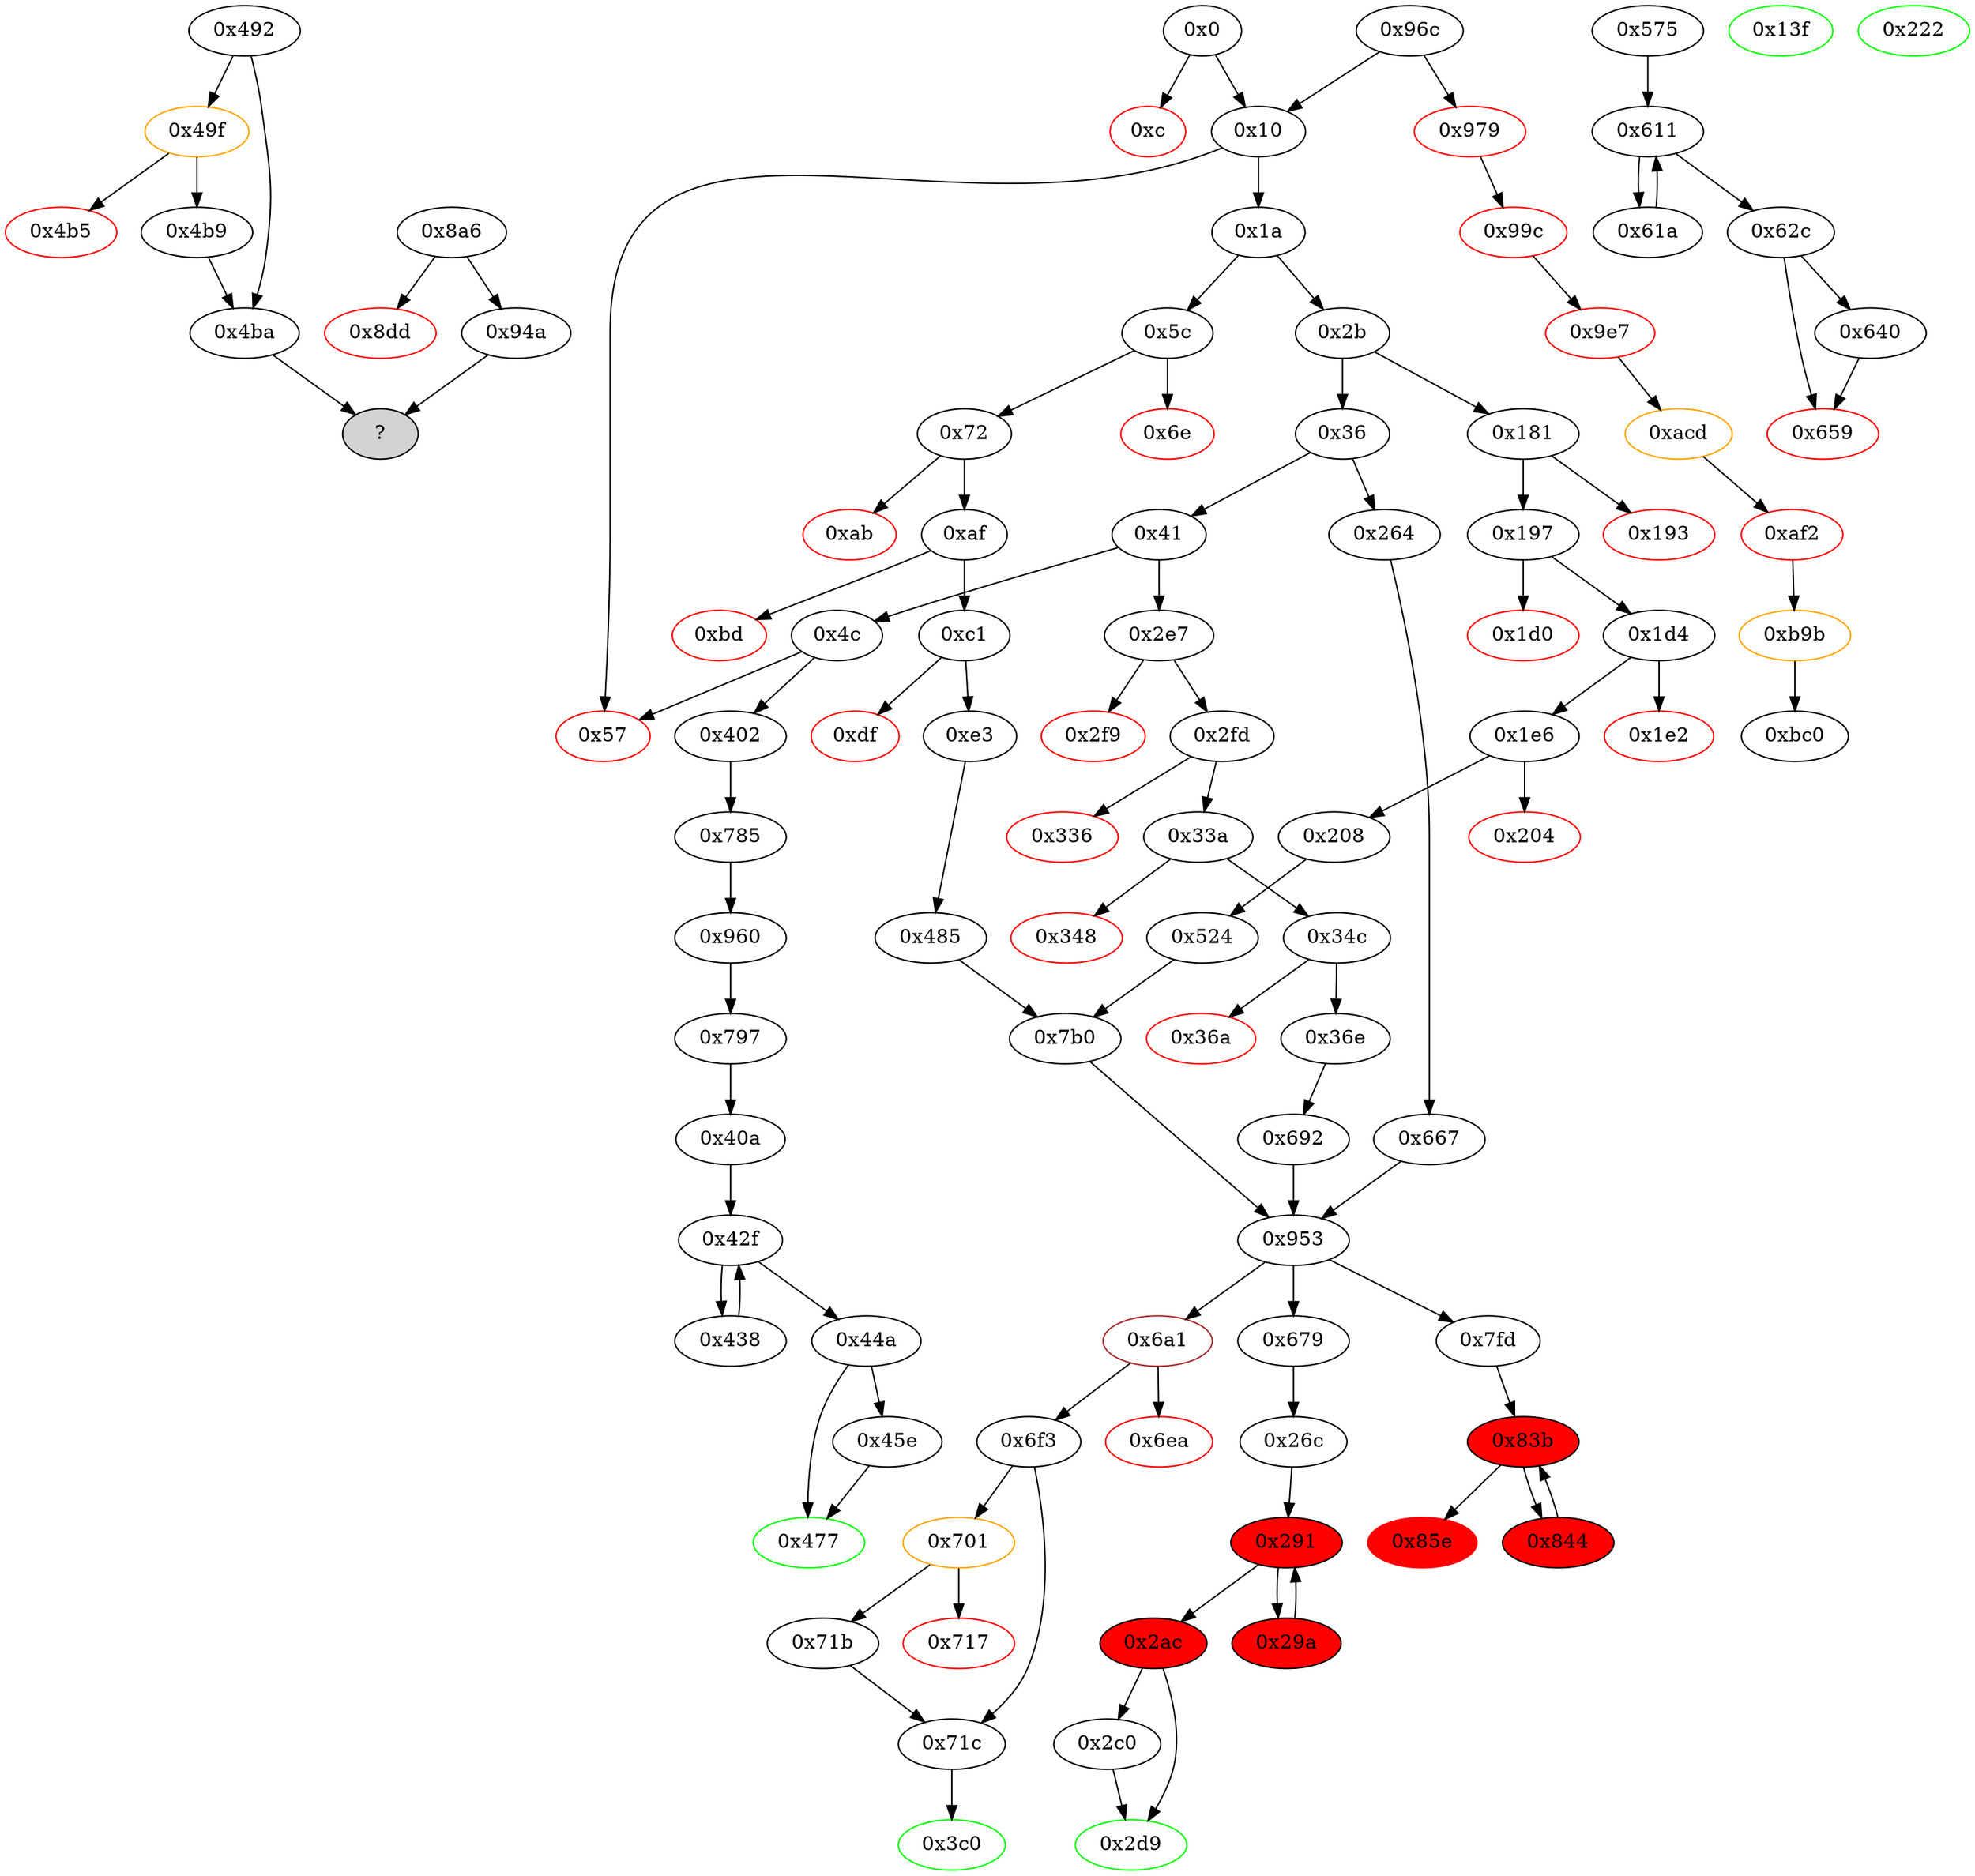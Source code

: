 strict digraph "" {
"0x492" [fillcolor=white, id="0x492", style=filled, tooltip="Block 0x492\n[0x492:0x49e]\n---\nPredecessors: []\nSuccessors: [0x49f, 0x4ba]\n---\n0x492 JUMPDEST\n0x493 SWAP1\n0x494 POP\n0x495 PUSH1 0x0\n0x497 DUP4\n0x498 MLOAD\n0x499 GT\n0x49a ISZERO\n0x49b PUSH2 0x4ba\n0x49e JUMPI\n---\n0x492: JUMPDEST \n0x495: V332 = 0x0\n0x498: V333 = M[S3]\n0x499: V334 = GT V333 0x0\n0x49a: V335 = ISZERO V334\n0x49b: V336 = 0x4ba\n0x49e: JUMPI 0x4ba V335\n---\nEntry stack: []\nStack pops: 4\nStack additions: [S3, S2, S0]\nExit stack: [S3, S2, S0]\n\nDef sites:\n"];
"0x1a" [fillcolor=white, id="0x1a", style=filled, tooltip="Block 0x1a\n[0x1a:0x2a]\n---\nPredecessors: [0x10]\nSuccessors: [0x2b, 0x5c]\n---\n0x1a PUSH1 0x0\n0x1c CALLDATALOAD\n0x1d PUSH1 0xe0\n0x1f SHR\n0x20 DUP1\n0x21 PUSH4 0x1688f0b9\n0x26 EQ\n0x27 PUSH2 0x5c\n0x2a JUMPI\n---\n0x1a: V10 = 0x0\n0x1c: V11 = CALLDATALOAD 0x0\n0x1d: V12 = 0xe0\n0x1f: V13 = SHR 0xe0 V11\n0x21: V14 = 0x1688f0b9\n0x26: V15 = EQ 0x1688f0b9 V13\n0x27: V16 = 0x5c\n0x2a: JUMPI 0x5c V15\n---\nEntry stack: []\nStack pops: 0\nStack additions: [V13]\nExit stack: [V13]\n\nDef sites:\n"];
"0x36a" [color=red, fillcolor=white, id="0x36a", style=filled, tooltip="Block 0x36a\n[0x36a:0x36d]\n---\nPredecessors: [0x34c]\nSuccessors: []\n---\n0x36a PUSH1 0x0\n0x36c DUP1\n0x36d REVERT\n---\n0x36a: V252 = 0x0\n0x36d: REVERT 0x0 0x0\n---\nEntry stack: [V13, 0x3c0, V222, V219, 0x4, V242, V240, 0x44]\nStack pops: 0\nStack additions: []\nExit stack: [V13, 0x3c0, V222, V219, 0x4, V242, V240, 0x44]\n\nDef sites:\nV13: {0x1a.0x1f}\n0x3c0: {0x2e7.0x2e8}\nV222: {0x2fd.0x319}\nV219: {0x2fd.0x2ff}\n0x4: {0x2e7.0x2eb}\nV242: {0x34c.0x352}\nV240: {0x34c.0x34e}\n0x44: {0x2fd.0x327}\n"];
"0xc1" [fillcolor=white, id="0xc1", style=filled, tooltip="Block 0xc1\n[0xc1:0xde]\n---\nPredecessors: [0xaf]\nSuccessors: [0xdf, 0xe3]\n---\n0xc1 JUMPDEST\n0xc2 DUP1\n0xc3 CALLDATALOAD\n0xc4 SWAP1\n0xc5 PUSH1 0x20\n0xc7 ADD\n0xc8 SWAP2\n0xc9 DUP5\n0xca PUSH1 0x1\n0xcc DUP4\n0xcd MUL\n0xce DUP5\n0xcf ADD\n0xd0 GT\n0xd1 PUSH5 0x100000000\n0xd7 DUP4\n0xd8 GT\n0xd9 OR\n0xda ISZERO\n0xdb PUSH2 0xe3\n0xde JUMPI\n---\n0xc1: JUMPDEST \n0xc3: V60 = CALLDATALOAD V53\n0xc5: V61 = 0x20\n0xc7: V62 = ADD 0x20 V53\n0xca: V63 = 0x1\n0xcd: V64 = MUL V60 0x1\n0xcf: V65 = ADD V62 V64\n0xd0: V66 = GT V65 V39\n0xd1: V67 = 0x100000000\n0xd8: V68 = GT V60 0x100000000\n0xd9: V69 = OR V68 V66\n0xda: V70 = ISZERO V69\n0xdb: V71 = 0xe3\n0xde: JUMPI 0xe3 V70\n---\nEntry stack: [V13, 0x13f, V42, V39, 0x4, 0x44, V53]\nStack pops: 4\nStack additions: [S3, S2, V62, V60, S1]\nExit stack: [V13, 0x13f, V42, V39, 0x4, V62, V60, 0x44]\n\nDef sites:\nV13: {0x1a.0x1f}\n0x13f: {0x5c.0x5d}\nV42: {0x72.0x8e}\nV39: {0x72.0x74}\n0x4: {0x5c.0x60}\n0x44: {0x72.0x9c}\nV53: {0xaf.0xb1}\n"];
"0x692" [fillcolor=white, id="0x692", style=filled, tooltip="Block 0x692\n[0x692:0x6a0]\n---\nPredecessors: [0x36e]\nSuccessors: [0x953]\n---\n0x692 JUMPDEST\n0x693 PUSH1 0x0\n0x695 DUP3\n0x696 PUSH1 0x40\n0x698 MLOAD\n0x699 PUSH2 0x6a1\n0x69c SWAP1\n0x69d PUSH2 0x953\n0x6a0 JUMP\n---\n0x692: JUMPDEST \n0x693: V463 = 0x0\n0x696: V464 = 0x40\n0x698: V465 = M[0x40]\n0x699: V466 = 0x6a1\n0x69d: V467 = 0x953\n0x6a0: JUMP 0x953\n---\nEntry stack: [V13, 0x3c0, V222, V261]\nStack pops: 2\nStack additions: [S1, S0, 0x0, S1, 0x6a1, V465]\nExit stack: [V13, 0x3c0, V222, V261, 0x0, V222, 0x6a1, V465]\n\nDef sites:\nV13: {0x1a.0x1f}\n0x3c0: {0x2e7.0x2e8}\nV222: {0x2fd.0x319}\nV261: {0x36e.0x381}\n"];
"0x71c" [fillcolor=white, id="0x71c", style=filled, tooltip="Block 0x71c\n[0x71c:0x784]\n---\nPredecessors: [0x6f3, 0x71b]\nSuccessors: [0x3c0]\n---\n0x71c JUMPDEST\n0x71d PUSH32 0xa38789425dbeee0239e16ff2d2567e31720127fbc6430758c1a4efc6aef29f80\n0x73e DUP2\n0x73f PUSH1 0x40\n0x741 MLOAD\n0x742 DUP1\n0x743 DUP3\n0x744 PUSH20 0xffffffffffffffffffffffffffffffffffffffff\n0x759 AND\n0x75a PUSH20 0xffffffffffffffffffffffffffffffffffffffff\n0x76f AND\n0x770 DUP2\n0x771 MSTORE\n0x772 PUSH1 0x20\n0x774 ADD\n0x775 SWAP2\n0x776 POP\n0x777 POP\n0x778 PUSH1 0x40\n0x77a MLOAD\n0x77b DUP1\n0x77c SWAP2\n0x77d SUB\n0x77e SWAP1\n0x77f LOG1\n0x780 SWAP3\n0x781 SWAP2\n0x782 POP\n0x783 POP\n0x784 JUMP\n---\n0x71c: JUMPDEST \n0x71d: V503 = 0xa38789425dbeee0239e16ff2d2567e31720127fbc6430758c1a4efc6aef29f80\n0x73f: V504 = 0x40\n0x741: V505 = M[0x40]\n0x744: V506 = 0xffffffffffffffffffffffffffffffffffffffff\n0x759: V507 = AND 0xffffffffffffffffffffffffffffffffffffffff V478\n0x75a: V508 = 0xffffffffffffffffffffffffffffffffffffffff\n0x76f: V509 = AND 0xffffffffffffffffffffffffffffffffffffffff V507\n0x771: M[V505] = V509\n0x772: V510 = 0x20\n0x774: V511 = ADD 0x20 V505\n0x778: V512 = 0x40\n0x77a: V513 = M[0x40]\n0x77d: V514 = SUB V511 V513\n0x77f: LOG V513 V514 0xa38789425dbeee0239e16ff2d2567e31720127fbc6430758c1a4efc6aef29f80\n0x784: JUMP S3\n---\nEntry stack: [V13, S12, S11, S10, S9, S8, 0x0, {0x492, 0x575}, S5, S4, S3, S2, S1, V478]\nStack pops: 4\nStack additions: [S0]\nExit stack: [V13, S12, S11, S10, S9, S8, 0x0, {0x492, 0x575}, S5, S4, V478]\n\nDef sites:\nV13: {0x1a.0x1f}\nS12: {0x181.0x182, 0x1a.0x1f}\nS11: {0x5c.0x5d, 0x197.0x1b3}\nS10: {0x72.0x8e, 0x1e6.0x1ec}\nS9: {0xe3.0xf6, 0x1e6.0x1e8}\nS8: {0x208.0x212, 0xe3.0x12f}\n0x0: {0x485.0x486, 0x524.0x525}\n{0x492, 0x575}: {0x485.0x488, 0x524.0x527}\nS5: {0x72.0x8e, 0x197.0x1b3}\nS4: {0xe3.0xf6, 0x1a.0x1f, 0x524.0x53d}\nS3: {0x208.0x212, 0xe3.0x12f, 0x2e7.0x2e8}\nS2: {0x7b0.0x7b1, 0x1a.0x1f, 0x2fd.0x319}\nS1: {0x7b0.0x7e9, 0x264.0x265, 0x36e.0x381}\nV478: {0x6a1.0x6e1}\n"];
"0x33a" [fillcolor=white, id="0x33a", style=filled, tooltip="Block 0x33a\n[0x33a:0x347]\n---\nPredecessors: [0x2fd]\nSuccessors: [0x348, 0x34c]\n---\n0x33a JUMPDEST\n0x33b DUP3\n0x33c ADD\n0x33d DUP4\n0x33e PUSH1 0x20\n0x340 DUP3\n0x341 ADD\n0x342 GT\n0x343 ISZERO\n0x344 PUSH2 0x34c\n0x347 JUMPI\n---\n0x33a: JUMPDEST \n0x33c: V233 = ADD 0x4 V225\n0x33e: V234 = 0x20\n0x341: V235 = ADD V233 0x20\n0x342: V236 = GT V235 V219\n0x343: V237 = ISZERO V236\n0x344: V238 = 0x34c\n0x347: JUMPI 0x34c V237\n---\nEntry stack: [V13, 0x3c0, V222, V219, 0x4, 0x44, V225]\nStack pops: 4\nStack additions: [S3, S2, S1, V233]\nExit stack: [V13, 0x3c0, V222, V219, 0x4, 0x44, V233]\n\nDef sites:\nV13: {0x1a.0x1f}\n0x3c0: {0x2e7.0x2e8}\nV222: {0x2fd.0x319}\nV219: {0x2fd.0x2ff}\n0x4: {0x2e7.0x2eb}\n0x44: {0x2fd.0x327}\nV225: {0x2fd.0x323}\n"];
"0x193" [color=red, fillcolor=white, id="0x193", style=filled, tooltip="Block 0x193\n[0x193:0x196]\n---\nPredecessors: [0x181]\nSuccessors: []\n---\n0x193 PUSH1 0x0\n0x195 DUP1\n0x196 REVERT\n---\n0x193: V117 = 0x0\n0x196: REVERT 0x0 0x0\n---\nEntry stack: [V13, 0x222, 0x4, V112]\nStack pops: 0\nStack additions: []\nExit stack: [V13, 0x222, 0x4, V112]\n\nDef sites:\nV13: {0x1a.0x1f}\n0x222: {0x181.0x182}\n0x4: {0x181.0x185}\nV112: {0x181.0x189}\n"];
"0x40a" [fillcolor=white, id="0x40a", style=filled, tooltip="Block 0x40a\n[0x40a:0x42e]\n---\nPredecessors: [0x797]\nSuccessors: [0x42f]\n---\n0x40a JUMPDEST\n0x40b PUSH1 0x40\n0x40d MLOAD\n0x40e DUP1\n0x40f DUP1\n0x410 PUSH1 0x20\n0x412 ADD\n0x413 DUP3\n0x414 DUP2\n0x415 SUB\n0x416 DUP3\n0x417 MSTORE\n0x418 DUP4\n0x419 DUP2\n0x41a DUP2\n0x41b MLOAD\n0x41c DUP2\n0x41d MSTORE\n0x41e PUSH1 0x20\n0x420 ADD\n0x421 SWAP2\n0x422 POP\n0x423 DUP1\n0x424 MLOAD\n0x425 SWAP1\n0x426 PUSH1 0x20\n0x428 ADD\n0x429 SWAP1\n0x42a DUP1\n0x42b DUP4\n0x42c DUP4\n0x42d PUSH1 0x0\n---\n0x40a: JUMPDEST \n0x40b: V288 = 0x40\n0x40d: V289 = M[0x40]\n0x410: V290 = 0x20\n0x412: V291 = ADD 0x20 V289\n0x415: V292 = SUB V291 V289\n0x417: M[V289] = V292\n0x41b: V293 = M[V517]\n0x41d: M[V291] = V293\n0x41e: V294 = 0x20\n0x420: V295 = ADD 0x20 V291\n0x424: V296 = M[V517]\n0x426: V297 = 0x20\n0x428: V298 = ADD 0x20 V517\n0x42d: V299 = 0x0\n---\nEntry stack: [V13, V517]\nStack pops: 1\nStack additions: [S0, V289, V289, V295, V298, V296, V296, V295, V298, 0x0]\nExit stack: [V13, V517, V289, V289, V295, V298, V296, V296, V295, V298, 0x0]\n\nDef sites:\nV13: {0x1a.0x1f}\nV517: {0x785.0x78a}\n"];
"0x611" [fillcolor=white, id="0x611", style=filled, tooltip="Block 0x611\n[0x611:0x619]\n---\nPredecessors: [0x575, 0x61a]\nSuccessors: [0x61a, 0x62c]\n---\n0x611 JUMPDEST\n0x612 DUP4\n0x613 DUP2\n0x614 LT\n0x615 ISZERO\n0x616 PUSH2 0x62c\n0x619 JUMPI\n---\n0x611: JUMPDEST \n0x614: V418 = LT S0 V414\n0x615: V419 = ISZERO V418\n0x616: V420 = 0x62c\n0x619: JUMPI 0x62c V419\n---\nEntry stack: [S10, V398, V407, V407, V413, V416, V414, V414, V413, V416, S0]\nStack pops: 4\nStack additions: [S3, S2, S1, S0]\nExit stack: [S10, V398, V407, V407, V413, V416, V414, V414, V413, V416, S0]\n\nDef sites:\nS10: {}\nV398: {0x575.0x5ba}\nV407: {0x575.0x5ef}\nV407: {0x575.0x5ef}\nV413: {0x575.0x602}\nV416: {0x575.0x60a}\nV414: {0x575.0x606}\nV414: {0x575.0x606}\nV413: {0x575.0x602}\nV416: {0x575.0x60a}\nS0: {0x61a.0x625, 0x575.0x60f}\n"];
"0xc" [color=red, fillcolor=white, id="0xc", style=filled, tooltip="Block 0xc\n[0xc:0xf]\n---\nPredecessors: [0x0]\nSuccessors: []\n---\n0xc PUSH1 0x0\n0xe DUP1\n0xf REVERT\n---\n0xc: V5 = 0x0\n0xf: REVERT 0x0 0x0\n---\nEntry stack: [V2]\nStack pops: 0\nStack additions: []\nExit stack: [V2]\n\nDef sites:\nV2: {0x0.0x5}\n"];
"0x717" [color=red, fillcolor=white, id="0x717", style=filled, tooltip="Block 0x717\n[0x717:0x71a]\n---\nPredecessors: [0x701]\nSuccessors: []\n---\n0x717 PUSH1 0x0\n0x719 DUP1\n0x71a REVERT\n---\n0x717: V502 = 0x0\n0x71a: REVERT 0x0 0x0\n---\nEntry stack: [V13, S12, S11, S10, S9, S8, 0x0, {0x492, 0x575}, S5, S4, S3, S2, S1, V478]\nStack pops: 0\nStack additions: []\nExit stack: [V13, S12, S11, S10, S9, S8, 0x0, {0x492, 0x575}, S5, S4, S3, S2, S1, V478]\n\nDef sites:\nV13: {0x1a.0x1f}\nS12: {0x181.0x182, 0x1a.0x1f}\nS11: {0x5c.0x5d, 0x197.0x1b3}\nS10: {0x72.0x8e, 0x1e6.0x1ec}\nS9: {0xe3.0xf6, 0x1e6.0x1e8}\nS8: {0x208.0x212, 0xe3.0x12f}\n0x0: {0x485.0x486, 0x524.0x525}\n{0x492, 0x575}: {0x485.0x488, 0x524.0x527}\nS5: {0x72.0x8e, 0x197.0x1b3}\nS4: {0xe3.0xf6, 0x1a.0x1f, 0x524.0x53d}\nS3: {0x208.0x212, 0xe3.0x12f, 0x2e7.0x2e8}\nS2: {0x7b0.0x7b1, 0x1a.0x1f, 0x2fd.0x319}\nS1: {0x7b0.0x7e9, 0x264.0x265, 0x36e.0x381}\nV478: {0x6a1.0x6e1}\n"];
"0x49f" [color=orange, fillcolor=white, id="0x49f", style=filled, tooltip="Block 0x49f\n[0x49f:0x4b4]\n---\nPredecessors: [0x492]\nSuccessors: [0x4b5, 0x4b9]\n---\n0x49f PUSH1 0x0\n0x4a1 DUP1\n0x4a2 PUSH1 0x0\n0x4a4 DUP6\n0x4a5 MLOAD\n0x4a6 PUSH1 0x20\n0x4a8 DUP8\n0x4a9 ADD\n0x4aa PUSH1 0x0\n0x4ac DUP7\n0x4ad GAS\n0x4ae CALL\n0x4af EQ\n0x4b0 ISZERO\n0x4b1 PUSH2 0x4b9\n0x4b4 JUMPI\n---\n0x49f: V337 = 0x0\n0x4a2: V338 = 0x0\n0x4a5: V339 = M[S2]\n0x4a6: V340 = 0x20\n0x4a9: V341 = ADD S2 0x20\n0x4aa: V342 = 0x0\n0x4ad: V343 = GAS\n0x4ae: V344 = CALL V343 S0 0x0 V341 V339 0x0 0x0\n0x4af: V345 = EQ V344 0x0\n0x4b0: V346 = ISZERO V345\n0x4b1: V347 = 0x4b9\n0x4b4: JUMPI 0x4b9 V346\n---\nEntry stack: [S2, S1, S0]\nStack pops: 3\nStack additions: [S2, S1, S0]\nExit stack: [S2, S1, S0]\n\nDef sites:\nS2: {}\nS1: {}\nS0: {}\n"];
"0x575" [fillcolor=white, id="0x575", style=filled, tooltip="Block 0x575\n[0x575:0x610]\n---\nPredecessors: []\nSuccessors: [0x611]\n---\n0x575 JUMPDEST\n0x576 SWAP1\n0x577 POP\n0x578 DUP1\n0x579 PUSH1 0x40\n0x57b MLOAD\n0x57c PUSH1 0x20\n0x57e ADD\n0x57f DUP1\n0x580 DUP3\n0x581 PUSH20 0xffffffffffffffffffffffffffffffffffffffff\n0x596 AND\n0x597 PUSH20 0xffffffffffffffffffffffffffffffffffffffff\n0x5ac AND\n0x5ad PUSH1 0x60\n0x5af SHL\n0x5b0 DUP2\n0x5b1 MSTORE\n0x5b2 PUSH1 0x14\n0x5b4 ADD\n0x5b5 SWAP2\n0x5b6 POP\n0x5b7 POP\n0x5b8 PUSH1 0x40\n0x5ba MLOAD\n0x5bb PUSH1 0x20\n0x5bd DUP2\n0x5be DUP4\n0x5bf SUB\n0x5c0 SUB\n0x5c1 DUP2\n0x5c2 MSTORE\n0x5c3 SWAP1\n0x5c4 PUSH1 0x40\n0x5c6 MSTORE\n0x5c7 PUSH1 0x40\n0x5c9 MLOAD\n0x5ca PUSH32 0x8c379a000000000000000000000000000000000000000000000000000000000\n0x5eb DUP2\n0x5ec MSTORE\n0x5ed PUSH1 0x4\n0x5ef ADD\n0x5f0 DUP1\n0x5f1 DUP1\n0x5f2 PUSH1 0x20\n0x5f4 ADD\n0x5f5 DUP3\n0x5f6 DUP2\n0x5f7 SUB\n0x5f8 DUP3\n0x5f9 MSTORE\n0x5fa DUP4\n0x5fb DUP2\n0x5fc DUP2\n0x5fd MLOAD\n0x5fe DUP2\n0x5ff MSTORE\n0x600 PUSH1 0x20\n0x602 ADD\n0x603 SWAP2\n0x604 POP\n0x605 DUP1\n0x606 MLOAD\n0x607 SWAP1\n0x608 PUSH1 0x20\n0x60a ADD\n0x60b SWAP1\n0x60c DUP1\n0x60d DUP4\n0x60e DUP4\n0x60f PUSH1 0x0\n---\n0x575: JUMPDEST \n0x579: V385 = 0x40\n0x57b: V386 = M[0x40]\n0x57c: V387 = 0x20\n0x57e: V388 = ADD 0x20 V386\n0x581: V389 = 0xffffffffffffffffffffffffffffffffffffffff\n0x596: V390 = AND 0xffffffffffffffffffffffffffffffffffffffff S0\n0x597: V391 = 0xffffffffffffffffffffffffffffffffffffffff\n0x5ac: V392 = AND 0xffffffffffffffffffffffffffffffffffffffff V390\n0x5ad: V393 = 0x60\n0x5af: V394 = SHL 0x60 V392\n0x5b1: M[V388] = V394\n0x5b2: V395 = 0x14\n0x5b4: V396 = ADD 0x14 V388\n0x5b8: V397 = 0x40\n0x5ba: V398 = M[0x40]\n0x5bb: V399 = 0x20\n0x5bf: V400 = SUB V396 V398\n0x5c0: V401 = SUB V400 0x20\n0x5c2: M[V398] = V401\n0x5c4: V402 = 0x40\n0x5c6: M[0x40] = V396\n0x5c7: V403 = 0x40\n0x5c9: V404 = M[0x40]\n0x5ca: V405 = 0x8c379a000000000000000000000000000000000000000000000000000000000\n0x5ec: M[V404] = 0x8c379a000000000000000000000000000000000000000000000000000000000\n0x5ed: V406 = 0x4\n0x5ef: V407 = ADD 0x4 V404\n0x5f2: V408 = 0x20\n0x5f4: V409 = ADD 0x20 V407\n0x5f7: V410 = SUB V409 V407\n0x5f9: M[V407] = V410\n0x5fd: V411 = M[V398]\n0x5ff: M[V409] = V411\n0x600: V412 = 0x20\n0x602: V413 = ADD 0x20 V409\n0x606: V414 = M[V398]\n0x608: V415 = 0x20\n0x60a: V416 = ADD 0x20 V398\n0x60f: V417 = 0x0\n---\nEntry stack: []\nStack pops: 2\nStack additions: [S0, V398, V407, V407, V413, V416, V414, V414, V413, V416, 0x0]\nExit stack: [S0, V398, V407, V407, V413, V416, V414, V414, V413, V416, 0x0]\n\nDef sites:\n"];
"0x4b5" [color=red, fillcolor=white, id="0x4b5", style=filled, tooltip="Block 0x4b5\n[0x4b5:0x4b8]\n---\nPredecessors: [0x49f]\nSuccessors: []\n---\n0x4b5 PUSH1 0x0\n0x4b7 DUP1\n0x4b8 REVERT\n---\n0x4b5: V348 = 0x0\n0x4b8: REVERT 0x0 0x0\n---\nEntry stack: [S2, S1, S0]\nStack pops: 0\nStack additions: []\nExit stack: [S2, S1, S0]\n\nDef sites:\nS2: {}\nS1: {}\nS0: {}\n"];
"0x2f9" [color=red, fillcolor=white, id="0x2f9", style=filled, tooltip="Block 0x2f9\n[0x2f9:0x2fc]\n---\nPredecessors: [0x2e7]\nSuccessors: []\n---\n0x2f9 PUSH1 0x0\n0x2fb DUP1\n0x2fc REVERT\n---\n0x2f9: V218 = 0x0\n0x2fc: REVERT 0x0 0x0\n---\nEntry stack: [V13, 0x3c0, 0x4, V213]\nStack pops: 0\nStack additions: []\nExit stack: [V13, 0x3c0, 0x4, V213]\n\nDef sites:\nV13: {0x1a.0x1f}\n0x3c0: {0x2e7.0x2e8}\n0x4: {0x2e7.0x2eb}\nV213: {0x2e7.0x2ef}\n"];
"0x8dd" [color=red, fillcolor=white, id="0x8dd", style=filled, tooltip="Block 0x8dd\n[0x8dd:0x949]\n---\nPredecessors: [0x8a6]\nSuccessors: []\n---\n0x8dd PUSH1 0x40\n0x8df MLOAD\n0x8e0 PUSH32 0x8c379a000000000000000000000000000000000000000000000000000000000\n0x901 DUP2\n0x902 MSTORE\n0x903 PUSH1 0x4\n0x905 ADD\n0x906 DUP1\n0x907 DUP1\n0x908 PUSH1 0x20\n0x90a ADD\n0x90b DUP3\n0x90c DUP2\n0x90d SUB\n0x90e DUP3\n0x90f MSTORE\n0x910 PUSH1 0x13\n0x912 DUP2\n0x913 MSTORE\n0x914 PUSH1 0x20\n0x916 ADD\n0x917 DUP1\n0x918 PUSH32 0x437265617465322063616c6c206661696c656400000000000000000000000000\n0x939 DUP2\n0x93a MSTORE\n0x93b POP\n0x93c PUSH1 0x20\n0x93e ADD\n0x93f SWAP2\n0x940 POP\n0x941 POP\n0x942 PUSH1 0x40\n0x944 MLOAD\n0x945 DUP1\n0x946 SWAP2\n0x947 SUB\n0x948 SWAP1\n0x949 REVERT\n---\n0x8dd: V623 = 0x40\n0x8df: V624 = M[0x40]\n0x8e0: V625 = 0x8c379a000000000000000000000000000000000000000000000000000000000\n0x902: M[V624] = 0x8c379a000000000000000000000000000000000000000000000000000000000\n0x903: V626 = 0x4\n0x905: V627 = ADD 0x4 V624\n0x908: V628 = 0x20\n0x90a: V629 = ADD 0x20 V627\n0x90d: V630 = SUB V629 V627\n0x90f: M[V627] = V630\n0x910: V631 = 0x13\n0x913: M[V629] = 0x13\n0x914: V632 = 0x20\n0x916: V633 = ADD 0x20 V629\n0x918: V634 = 0x437265617465322063616c6c206661696c656400000000000000000000000000\n0x93a: M[V633] = 0x437265617465322063616c6c206661696c656400000000000000000000000000\n0x93c: V635 = 0x20\n0x93e: V636 = ADD 0x20 V633\n0x942: V637 = 0x40\n0x944: V638 = M[0x40]\n0x947: V639 = SUB V636 V638\n0x949: REVERT V638 V639\n---\nEntry stack: [S2, S1, S0]\nStack pops: 0\nStack additions: []\nExit stack: [S2, S1, S0]\n\nDef sites:\nS2: {}\nS1: {}\nS0: {}\n"];
"0x36" [fillcolor=white, id="0x36", style=filled, tooltip="Block 0x36\n[0x36:0x40]\n---\nPredecessors: [0x2b]\nSuccessors: [0x41, 0x264]\n---\n0x36 DUP1\n0x37 PUSH4 0x53e5d935\n0x3c EQ\n0x3d PUSH2 0x264\n0x40 JUMPI\n---\n0x37: V20 = 0x53e5d935\n0x3c: V21 = EQ 0x53e5d935 V13\n0x3d: V22 = 0x264\n0x40: JUMPI 0x264 V21\n---\nEntry stack: [V13]\nStack pops: 1\nStack additions: [S0]\nExit stack: [V13]\n\nDef sites:\nV13: {0x1a.0x1f}\n"];
"0x336" [color=red, fillcolor=white, id="0x336", style=filled, tooltip="Block 0x336\n[0x336:0x339]\n---\nPredecessors: [0x2fd]\nSuccessors: []\n---\n0x336 PUSH1 0x0\n0x338 DUP1\n0x339 REVERT\n---\n0x336: V232 = 0x0\n0x339: REVERT 0x0 0x0\n---\nEntry stack: [V13, 0x3c0, V222, V219, 0x4, 0x44, V225]\nStack pops: 0\nStack additions: []\nExit stack: [V13, 0x3c0, V222, V219, 0x4, 0x44, V225]\n\nDef sites:\nV13: {0x1a.0x1f}\n0x3c0: {0x2e7.0x2e8}\nV222: {0x2fd.0x319}\nV219: {0x2fd.0x2ff}\n0x4: {0x2e7.0x2eb}\n0x44: {0x2fd.0x327}\nV225: {0x2fd.0x323}\n"];
"0x2c0" [fillcolor=white, id="0x2c0", style=filled, tooltip="Block 0x2c0\n[0x2c0:0x2d8]\n---\nPredecessors: [0x2ac]\nSuccessors: [0x2d9]\n---\n0x2c0 DUP1\n0x2c1 DUP3\n0x2c2 SUB\n0x2c3 DUP1\n0x2c4 MLOAD\n0x2c5 PUSH1 0x1\n0x2c7 DUP4\n0x2c8 PUSH1 0x20\n0x2ca SUB\n0x2cb PUSH2 0x100\n0x2ce EXP\n0x2cf SUB\n0x2d0 NOT\n0x2d1 AND\n0x2d2 DUP2\n0x2d3 MSTORE\n0x2d4 PUSH1 0x20\n0x2d6 ADD\n0x2d7 SWAP2\n0x2d8 POP\n---\n0x2c2: V195 = SUB V190 V192\n0x2c4: V196 = M[V195]\n0x2c5: V197 = 0x1\n0x2c8: V198 = 0x20\n0x2ca: V199 = SUB 0x20 V192\n0x2cb: V200 = 0x100\n0x2ce: V201 = EXP 0x100 V199\n0x2cf: V202 = SUB V201 0x1\n0x2d0: V203 = NOT V202\n0x2d1: V204 = AND V203 V196\n0x2d3: M[V195] = V204\n0x2d4: V205 = 0x20\n0x2d6: V206 = ADD 0x20 V195\n---\nEntry stack: [V13, S15, S14, S13, S12, S11, 0x0, {0x492, 0x575}, S8, S7, S6, S5, S4, V170, V170, V190, V192]\nStack pops: 2\nStack additions: [V206, S0]\nExit stack: [V13, S15, S14, S13, S12, S11, 0x0, {0x492, 0x575}, S8, S7, S6, S5, S4, V170, V170, V206, V192]\n\nDef sites:\nV13: {0x1a.0x1f}\nS15: {0x181.0x182, 0x1a.0x1f}\nS14: {0x5c.0x5d, 0x197.0x1b3}\nS13: {0x72.0x8e, 0x1e6.0x1ec}\nS12: {0xe3.0xf6, 0x1e6.0x1e8}\nS11: {0x208.0x212, 0xe3.0x12f}\n0x0: {0x485.0x486, 0x524.0x525}\n{0x492, 0x575}: {0x485.0x488, 0x524.0x527}\nS8: {0x72.0x8e, 0x197.0x1b3}\nS7: {0xe3.0xf6, 0x1a.0x1f, 0x524.0x53d}\nS6: {0x208.0x212, 0xe3.0x12f, 0x2e7.0x2e8}\nS5: {0x7b0.0x7b1, 0x1a.0x1f, 0x2fd.0x319}\nS4: {0x7b0.0x7f0, 0x2fd.0x319, 0x667.0x66c}\nV170: {0x26c.0x26f}\nV170: {0x26c.0x26f}\nV190: {0x2ac.0x2b5}\nV192: {0x2ac.0x2b9}\n"];
"0xb9b" [color=orange, fillcolor=white, id="0xb9b", style=filled, tooltip="Block 0xb9b\n[0xb9b:0xbbf]\n---\nPredecessors: [0xaf2]\nSuccessors: [0xbc0]\n---\n0xb9b DUP1\n0xb9c PUSH1 0x0\n0xb9e MSTORE\n0xb9f PUSH1 0x20\n0xba1 PUSH1 0x0\n0xba3 RETURN\n0xba4 JUMPDEST\n0xba5 CALLDATASIZE\n0xba6 PUSH1 0x0\n0xba8 DUP1\n0xba9 CALLDATACOPY\n0xbaa PUSH1 0x0\n0xbac DUP1\n0xbad CALLDATASIZE\n0xbae PUSH1 0x0\n0xbb0 DUP5\n0xbb1 GAS\n0xbb2 DELEGATECALL\n0xbb3 RETURNDATASIZE\n0xbb4 PUSH1 0x0\n0xbb6 DUP1\n0xbb7 RETURNDATACOPY\n0xbb8 PUSH1 0x0\n0xbba DUP2\n0xbbb EQ\n0xbbc ISZERO\n0xbbd PUSH1 0x70\n0xbbf JUMPI\n---\n0xb9c: V762 = 0x0\n0xb9e: M[0x0] = V755\n0xb9f: V763 = 0x20\n0xba1: V764 = 0x0\n0xba3: RETURN 0x0 0x20\n0xba4: JUMPDEST \n0xba5: V765 = CALLDATASIZE\n0xba6: V766 = 0x0\n0xba9: CALLDATACOPY 0x0 0x0 V765\n0xbaa: V767 = 0x0\n0xbad: V768 = CALLDATASIZE\n0xbae: V769 = 0x0\n0xbb1: V770 = GAS\n0xbb2: V771 = DELEGATECALL V770 S0 0x0 V768 0x0 0x0\n0xbb3: V772 = RETURNDATASIZE\n0xbb4: V773 = 0x0\n0xbb7: RETURNDATACOPY 0x0 0x0 V772\n0xbb8: V774 = 0x0\n0xbbb: V775 = EQ V771 0x0\n0xbbc: V776 = ISZERO V775\n0xbbd: V777 = 0x70\n0xbbf: THROWI V776\n---\nEntry stack: [0xde8592bccf26b40e291cf1e2286fec6d, 0x698764, 0x6f6c634300050b0032496e76616c6964206d6173, V755]\nStack pops: 1\nStack additions: [V771, S0]\nExit stack: []\n\nDef sites:\n0xde8592bccf26b40e291cf1e2286fec6d: {0xb11.0xb11}\n0x698764: {0xb11.0xb22}\n0x6f6c634300050b0032496e76616c6964206d6173: {0xb11.0xb26}\nV755: {0xb11.0xb71}\n"];
"0x85e" [color=red, fillcolor=red, id="0x85e", style=filled, tooltip="Block 0x85e\n[0x85e:0x8a5]\n---\nPredecessors: [0x83b]\nSuccessors: []\n---\n0x85e JUMPDEST\n0x85f PUSH1 0x1\n0x861 DUP4\n0x862 PUSH1 0x20\n0x864 SUB\n0x865 PUSH2 0x100\n0x868 EXP\n0x869 SUB\n0x86a DUP1\n0x86b NOT\n0x86c DUP3\n0x86d MLOAD\n0x86e AND\n0x86f DUP2\n0x870 DUP5\n0x871 MLOAD\n0x872 AND\n0x873 DUP1\n0x874 DUP3\n0x875 OR\n0x876 DUP6\n0x877 MSTORE\n0x878 POP\n0x879 POP\n0x87a POP\n0x87b POP\n0x87c POP\n0x87d POP\n0x87e SWAP1\n0x87f POP\n0x880 ADD\n0x881 DUP3\n0x882 DUP2\n0x883 MSTORE\n0x884 PUSH1 0x20\n0x886 ADD\n0x887 SWAP3\n0x888 POP\n0x889 POP\n0x88a POP\n0x88b PUSH1 0x40\n0x88d MLOAD\n0x88e PUSH1 0x20\n0x890 DUP2\n0x891 DUP4\n0x892 SUB\n0x893 SUB\n0x894 DUP2\n0x895 MSTORE\n0x896 SWAP1\n0x897 PUSH1 0x40\n0x899 MSTORE\n0x89a SWAP1\n0x89b POP\n0x89c DUP2\n0x89d DUP2\n0x89e MLOAD\n0x89f DUP3\n0x8a0 PUSH1 0x20\n0x8a2 ADD\n0x8a3 PUSH1 0x0\n0x8a5 MISSING 0xf5\n---\n0x85e: JUMPDEST \n0x85f: V590 = 0x1\n0x862: V591 = 0x20\n0x864: V592 = SUB 0x20 S2\n0x865: V593 = 0x100\n0x868: V594 = EXP 0x100 V592\n0x869: V595 = SUB V594 0x1\n0x86b: V596 = NOT V595\n0x86d: V597 = M[S0]\n0x86e: V598 = AND V597 V596\n0x871: V599 = M[S1]\n0x872: V600 = AND V599 V595\n0x875: V601 = OR V598 V600\n0x877: M[S1] = V601\n0x880: V602 = ADD V576 V575\n0x883: M[V602] = V571\n0x884: V603 = 0x20\n0x886: V604 = ADD 0x20 V602\n0x88b: V605 = 0x40\n0x88d: V606 = M[0x40]\n0x88e: V607 = 0x20\n0x892: V608 = SUB V604 V606\n0x893: V609 = SUB V608 0x20\n0x895: M[V606] = V609\n0x897: V610 = 0x40\n0x899: M[0x40] = V604\n0x89e: V611 = M[V606]\n0x8a0: V612 = 0x20\n0x8a2: V613 = ADD 0x20 V606\n0x8a3: V614 = 0x0\n0x8a5: MISSING 0xf5\n---\nEntry stack: [V13, S21, S20, S19, S18, S17, 0x0, {0x492, 0x575}, S14, S13, S12, S11, S10, {0x0, 0x60}, S8, V571, V575, V575, V578, V576, S2, S1, S0]\nStack pops: 11\nStack additions: [S10, V606, S10, V611, V613, 0x0]\nExit stack: [V13, S21, S20, S19, S18, S17, 0x0, {0x492, 0x575}, S14, S13, S12, S11, S10, V606, S10, V611, V613, 0x0]\n\nDef sites:\nV13: {0x1a.0x1f}\nS21: {0x181.0x182, 0x1a.0x1f}\nS20: {0x5c.0x5d, 0x197.0x1b3}\nS19: {0x72.0x8e, 0x1e6.0x1ec}\nS18: {0xe3.0xf6, 0x1e6.0x1e8}\nS17: {0x208.0x212, 0xe3.0x12f}\n0x0: {0x485.0x486, 0x524.0x525}\n{0x492, 0x575}: {0x485.0x488, 0x524.0x527}\nS14: {0x72.0x8e, 0x197.0x1b3}\nS13: {0xe3.0xf6, 0x1a.0x1f, 0x524.0x53d}\nS12: {0x208.0x212, 0xe3.0x12f, 0x2e7.0x2e8}\nS11: {0x7b0.0x7b1, 0x1a.0x1f, 0x2fd.0x319}\nS10: {0x7b0.0x7e9, 0x264.0x265, 0x36e.0x381}\n{0x0, 0x60}: {0x7b0.0x7ec, 0x692.0x693, 0x667.0x668}\nS8: {0x7b0.0x7f0, 0x2fd.0x319, 0x667.0x66c}\nV571: {0x7fd.0x828}\nV575: {0x7fd.0x82e}\nV575: {0x7fd.0x82e}\nV578: {0x7fd.0x836}\nV576: {0x7fd.0x832}\nS2: {0x7fd.0x832, 0x844.0x857}\nS1: {0x7fd.0x82e, 0x844.0x84b}\nS0: {0x7fd.0x836, 0x844.0x851}\n"];
"0x667" [fillcolor=white, id="0x667", style=filled, tooltip="Block 0x667\n[0x667:0x678]\n---\nPredecessors: [0x264]\nSuccessors: [0x953]\n---\n0x667 JUMPDEST\n0x668 PUSH1 0x60\n0x66a PUSH1 0x40\n0x66c MLOAD\n0x66d DUP1\n0x66e PUSH1 0x20\n0x670 ADD\n0x671 PUSH2 0x679\n0x674 SWAP1\n0x675 PUSH2 0x953\n0x678 JUMP\n---\n0x667: JUMPDEST \n0x668: V447 = 0x60\n0x66a: V448 = 0x40\n0x66c: V449 = M[0x40]\n0x66e: V450 = 0x20\n0x670: V451 = ADD 0x20 V449\n0x671: V452 = 0x679\n0x675: V453 = 0x953\n0x678: JUMP 0x953\n---\nEntry stack: [V13, 0x26c]\nStack pops: 0\nStack additions: [0x60, V449, 0x679, V451]\nExit stack: [V13, 0x26c, 0x60, V449, 0x679, V451]\n\nDef sites:\nV13: {0x1a.0x1f}\n0x26c: {0x264.0x265}\n"];
"?" [style=filled];
"0xaf2" [color=red, fillcolor=white, id="0xaf2", style=filled, tooltip="Block 0xaf2\n[0xaf2:0xb9a]\n---\nPredecessors: [0xacd]\nSuccessors: [0xb9b]\n---\n0xaf2 RETURNDATASIZE\n0xaf3 PUSH1 0x0\n0xaf5 REVERT\n0xaf6 JUMPDEST\n0xaf7 RETURNDATASIZE\n0xaf8 PUSH1 0x0\n0xafa RETURN\n0xafb INVALID\n0xafc LOG2\n0xafd PUSH6 0x627a7a723158\n0xb04 SHA3\n0xb05 MISSING 0x49\n0xb06 MISSING 0x4b\n0xb07 MUL\n0xb08 MISSING 0xeb\n0xb09 DUP7\n0xb0a CODECOPY\n0xb0b MISSING 0xf5\n0xb0c MISSING 0xe3\n0xb0d MISSING 0xeb\n0xb0e SWAP13\n0xb0f MISSING 0xcc\n0xb10 MISSING 0xbe\n0xb11 PUSH16 0xde8592bccf26b40e291cf1e2286fec6d\n0xb22 PUSH3 0x698764\n0xb26 PUSH20 0x6f6c634300050b0032496e76616c6964206d6173\n0xb3b PUSH21 0x657220636f707920616464726573732070726f7669\n0xb51 PUSH5 0x6564608060\n0xb57 BLOCKHASH\n0xb58 MSTORE\n0xb59 PUSH20 0xffffffffffffffffffffffffffffffffffffffff\n0xb6e PUSH1 0x0\n0xb70 SLOAD\n0xb71 AND\n0xb72 PUSH32 0xa619486e00000000000000000000000000000000000000000000000000000000\n0xb93 PUSH1 0x0\n0xb95 CALLDATALOAD\n0xb96 EQ\n0xb97 ISZERO\n0xb98 PUSH1 0x50\n0xb9a JUMPI\n---\n0xaf2: V739 = RETURNDATASIZE\n0xaf3: V740 = 0x0\n0xaf5: REVERT 0x0 V739\n0xaf6: JUMPDEST \n0xaf7: V741 = RETURNDATASIZE\n0xaf8: V742 = 0x0\n0xafa: RETURN 0x0 V741\n0xafb: INVALID \n0xafc: LOG S0 S1 S2 S3\n0xafd: V743 = 0x627a7a723158\n0xb04: V744 = SHA3 0x627a7a723158 S4\n0xb05: MISSING 0x49\n0xb06: MISSING 0x4b\n0xb07: V745 = MUL S0 S1\n0xb08: MISSING 0xeb\n0xb0a: CODECOPY S6 S0 S1\n0xb0b: MISSING 0xf5\n0xb0c: MISSING 0xe3\n0xb0d: MISSING 0xeb\n0xb0f: MISSING 0xcc\n0xb10: MISSING 0xbe\n0xb11: V746 = 0xde8592bccf26b40e291cf1e2286fec6d\n0xb22: V747 = 0x698764\n0xb26: V748 = 0x6f6c634300050b0032496e76616c6964206d6173\n0xb3b: V749 = 0x657220636f707920616464726573732070726f7669\n0xb51: V750 = 0x6564608060\n0xb57: V751 = BLOCKHASH 0x6564608060\n0xb58: M[V751] = 0x657220636f707920616464726573732070726f7669\n0xb59: V752 = 0xffffffffffffffffffffffffffffffffffffffff\n0xb6e: V753 = 0x0\n0xb70: V754 = S[0x0]\n0xb71: V755 = AND V754 0xffffffffffffffffffffffffffffffffffffffff\n0xb72: V756 = 0xa619486e00000000000000000000000000000000000000000000000000000000\n0xb93: V757 = 0x0\n0xb95: V758 = CALLDATALOAD 0x0\n0xb96: V759 = EQ V758 0xa619486e00000000000000000000000000000000000000000000000000000000\n0xb97: V760 = ISZERO V759\n0xb98: V761 = 0x50\n0xb9a: THROWI V760\n---\nEntry stack: [S1, V732]\nStack pops: 0\nStack additions: [V744, V745, S2, S3, S4, S5, S6, S13, S1, S2, S3, S4, S5, S6, S7, S8, S9, S10, S11, S12, S0, V755, 0x6f6c634300050b0032496e76616c6964206d6173, 0x698764, 0xde8592bccf26b40e291cf1e2286fec6d]\nExit stack: []\n\nDef sites:\nS1: {}\nV732: {0xad6.0xae4}\n"];
"0x264" [fillcolor=white, id="0x264", style=filled, tooltip="Block 0x264\n[0x264:0x26b]\n---\nPredecessors: [0x36]\nSuccessors: [0x667]\n---\n0x264 JUMPDEST\n0x265 PUSH2 0x26c\n0x268 PUSH2 0x667\n0x26b JUMP\n---\n0x264: JUMPDEST \n0x265: V167 = 0x26c\n0x268: V168 = 0x667\n0x26b: JUMP 0x667\n---\nEntry stack: [V13]\nStack pops: 0\nStack additions: [0x26c]\nExit stack: [V13, 0x26c]\n\nDef sites:\nV13: {0x1a.0x1f}\n"];
"0x208" [fillcolor=white, id="0x208", style=filled, tooltip="Block 0x208\n[0x208:0x221]\n---\nPredecessors: [0x1e6]\nSuccessors: [0x524]\n---\n0x208 JUMPDEST\n0x209 SWAP1\n0x20a SWAP2\n0x20b SWAP3\n0x20c SWAP4\n0x20d SWAP2\n0x20e SWAP3\n0x20f SWAP4\n0x210 SWAP1\n0x211 DUP1\n0x212 CALLDATALOAD\n0x213 SWAP1\n0x214 PUSH1 0x20\n0x216 ADD\n0x217 SWAP1\n0x218 SWAP3\n0x219 SWAP2\n0x21a SWAP1\n0x21b POP\n0x21c POP\n0x21d POP\n0x21e PUSH2 0x524\n0x221 JUMP\n---\n0x208: JUMPDEST \n0x212: V152 = CALLDATALOAD 0x44\n0x214: V153 = 0x20\n0x216: V154 = ADD 0x20 0x44\n0x21e: V155 = 0x524\n0x221: JUMP 0x524\n---\nEntry stack: [V13, 0x222, V121, V118, 0x4, V141, V139, 0x44]\nStack pops: 5\nStack additions: [S2, S1, V152]\nExit stack: [V13, 0x222, V121, V141, V139, V152]\n\nDef sites:\nV13: {0x1a.0x1f}\n0x222: {0x181.0x182}\nV121: {0x197.0x1b3}\nV118: {0x197.0x199}\n0x4: {0x181.0x185}\nV141: {0x1e6.0x1ec}\nV139: {0x1e6.0x1e8}\n0x44: {0x197.0x1c1}\n"];
"0x797" [fillcolor=white, id="0x797", style=filled, tooltip="Block 0x797\n[0x797:0x7af]\n---\nPredecessors: [0x960]\nSuccessors: [0x40a]\n---\n0x797 JUMPDEST\n0x798 PUSH1 0x20\n0x79a DUP3\n0x79b ADD\n0x79c DUP2\n0x79d SUB\n0x79e DUP3\n0x79f MSTORE\n0x7a0 PUSH1 0x1f\n0x7a2 NOT\n0x7a3 PUSH1 0x1f\n0x7a5 DUP3\n0x7a6 ADD\n0x7a7 AND\n0x7a8 PUSH1 0x40\n0x7aa MSTORE\n0x7ab POP\n0x7ac SWAP1\n0x7ad POP\n0x7ae SWAP1\n0x7af JUMP\n---\n0x797: JUMPDEST \n0x798: V522 = 0x20\n0x79b: V523 = ADD V517 0x20\n0x79d: V524 = SUB V645 V523\n0x79f: M[V517] = V524\n0x7a0: V525 = 0x1f\n0x7a2: V526 = NOT 0x1f\n0x7a3: V527 = 0x1f\n0x7a6: V528 = ADD V645 0x1f\n0x7a7: V529 = AND V528 0xffffffffffffffffffffffffffffffffffffffffffffffffffffffffffffffe0\n0x7a8: V530 = 0x40\n0x7aa: M[0x40] = V529\n0x7af: JUMP 0x40a\n---\nEntry stack: [V13, 0x40a, 0x60, V517, V645]\nStack pops: 4\nStack additions: [S1]\nExit stack: [V13, V517]\n\nDef sites:\nV13: {0x1a.0x1f}\n0x40a: {0x402.0x403}\n0x60: {0x785.0x786}\nV517: {0x785.0x78a}\nV645: {0x960.0x969}\n"];
"0x181" [fillcolor=white, id="0x181", style=filled, tooltip="Block 0x181\n[0x181:0x192]\n---\nPredecessors: [0x2b]\nSuccessors: [0x193, 0x197]\n---\n0x181 JUMPDEST\n0x182 PUSH2 0x222\n0x185 PUSH1 0x4\n0x187 DUP1\n0x188 CALLDATASIZE\n0x189 SUB\n0x18a PUSH1 0x60\n0x18c DUP2\n0x18d LT\n0x18e ISZERO\n0x18f PUSH2 0x197\n0x192 JUMPI\n---\n0x181: JUMPDEST \n0x182: V109 = 0x222\n0x185: V110 = 0x4\n0x188: V111 = CALLDATASIZE\n0x189: V112 = SUB V111 0x4\n0x18a: V113 = 0x60\n0x18d: V114 = LT V112 0x60\n0x18e: V115 = ISZERO V114\n0x18f: V116 = 0x197\n0x192: JUMPI 0x197 V115\n---\nEntry stack: [V13]\nStack pops: 0\nStack additions: [0x222, 0x4, V112]\nExit stack: [V13, 0x222, 0x4, V112]\n\nDef sites:\nV13: {0x1a.0x1f}\n"];
"0x0" [fillcolor=white, id="0x0", style=filled, tooltip="Block 0x0\n[0x0:0xb]\n---\nPredecessors: []\nSuccessors: [0xc, 0x10]\n---\n0x0 PUSH1 0x80\n0x2 PUSH1 0x40\n0x4 MSTORE\n0x5 CALLVALUE\n0x6 DUP1\n0x7 ISZERO\n0x8 PUSH2 0x10\n0xb JUMPI\n---\n0x0: V0 = 0x80\n0x2: V1 = 0x40\n0x4: M[0x40] = 0x80\n0x5: V2 = CALLVALUE\n0x7: V3 = ISZERO V2\n0x8: V4 = 0x10\n0xb: JUMPI 0x10 V3\n---\nEntry stack: []\nStack pops: 0\nStack additions: [V2]\nExit stack: [V2]\n\nDef sites:\n"];
"0x4c" [fillcolor=white, id="0x4c", style=filled, tooltip="Block 0x4c\n[0x4c:0x56]\n---\nPredecessors: [0x41]\nSuccessors: [0x57, 0x402]\n---\n0x4c DUP1\n0x4d PUSH4 0xaddacc0f\n0x52 EQ\n0x53 PUSH2 0x402\n0x56 JUMPI\n---\n0x4d: V26 = 0xaddacc0f\n0x52: V27 = EQ 0xaddacc0f V13\n0x53: V28 = 0x402\n0x56: JUMPI 0x402 V27\n---\nEntry stack: [V13]\nStack pops: 1\nStack additions: [S0]\nExit stack: [V13]\n\nDef sites:\nV13: {0x1a.0x1f}\n"];
"0x477" [color=green, fillcolor=white, id="0x477", style=filled, tooltip="Block 0x477\n[0x477:0x484]\n---\nPredecessors: [0x44a, 0x45e]\nSuccessors: []\n---\n0x477 JUMPDEST\n0x478 POP\n0x479 SWAP3\n0x47a POP\n0x47b POP\n0x47c POP\n0x47d PUSH1 0x40\n0x47f MLOAD\n0x480 DUP1\n0x481 SWAP2\n0x482 SUB\n0x483 SWAP1\n0x484 RETURN\n---\n0x477: JUMPDEST \n0x47d: V326 = 0x40\n0x47f: V327 = M[0x40]\n0x482: V328 = SUB S1 V327\n0x484: RETURN V327 V328\n---\nEntry stack: [V13, V517, V289, V289, S1, V311]\nStack pops: 5\nStack additions: []\nExit stack: [V13]\n\nDef sites:\nV13: {0x1a.0x1f}\nV517: {0x785.0x78a}\nV289: {0x40a.0x40d}\nV289: {0x40a.0x40d}\nS1: {0x44a.0x453, 0x45e.0x474}\nV311: {0x44a.0x457}\n"];
"0x960" [fillcolor=white, id="0x960", style=filled, tooltip="Block 0x960\n[0x960:0x96b]\n---\nPredecessors: [0x785]\nSuccessors: [0x797]\n---\n0x960 JUMPDEST\n0x961 PUSH1 0xaa\n0x963 DUP1\n0x964 PUSH2 0xb54\n0x967 DUP4\n0x968 CODECOPY\n0x969 ADD\n0x96a SWAP1\n0x96b JUMP\n---\n0x960: JUMPDEST \n0x961: V643 = 0xaa\n0x964: V644 = 0xb54\n0x968: CODECOPY V519 0xb54 0xaa\n0x969: V645 = ADD 0xaa V519\n0x96b: JUMP 0x797\n---\nEntry stack: [V13, 0x40a, 0x60, V517, 0x797, V519]\nStack pops: 2\nStack additions: [V645]\nExit stack: [V13, 0x40a, 0x60, V517, V645]\n\nDef sites:\nV13: {0x1a.0x1f}\n0x40a: {0x402.0x403}\n0x60: {0x785.0x786}\nV517: {0x785.0x78a}\n0x797: {0x785.0x78f}\nV519: {0x785.0x78e}\n"];
"0x72" [fillcolor=white, id="0x72", style=filled, tooltip="Block 0x72\n[0x72:0xaa]\n---\nPredecessors: [0x5c]\nSuccessors: [0xab, 0xaf]\n---\n0x72 JUMPDEST\n0x73 DUP2\n0x74 ADD\n0x75 SWAP1\n0x76 DUP1\n0x77 DUP1\n0x78 CALLDATALOAD\n0x79 PUSH20 0xffffffffffffffffffffffffffffffffffffffff\n0x8e AND\n0x8f SWAP1\n0x90 PUSH1 0x20\n0x92 ADD\n0x93 SWAP1\n0x94 SWAP3\n0x95 SWAP2\n0x96 SWAP1\n0x97 DUP1\n0x98 CALLDATALOAD\n0x99 SWAP1\n0x9a PUSH1 0x20\n0x9c ADD\n0x9d SWAP1\n0x9e PUSH5 0x100000000\n0xa4 DUP2\n0xa5 GT\n0xa6 ISZERO\n0xa7 PUSH2 0xaf\n0xaa JUMPI\n---\n0x72: JUMPDEST \n0x74: V39 = ADD 0x4 V33\n0x78: V40 = CALLDATALOAD 0x4\n0x79: V41 = 0xffffffffffffffffffffffffffffffffffffffff\n0x8e: V42 = AND 0xffffffffffffffffffffffffffffffffffffffff V40\n0x90: V43 = 0x20\n0x92: V44 = ADD 0x20 0x4\n0x98: V45 = CALLDATALOAD 0x24\n0x9a: V46 = 0x20\n0x9c: V47 = ADD 0x20 0x24\n0x9e: V48 = 0x100000000\n0xa5: V49 = GT V45 0x100000000\n0xa6: V50 = ISZERO V49\n0xa7: V51 = 0xaf\n0xaa: JUMPI 0xaf V50\n---\nEntry stack: [V13, 0x13f, 0x4, V33]\nStack pops: 2\nStack additions: [V42, V39, S1, 0x44, V45]\nExit stack: [V13, 0x13f, V42, V39, 0x4, 0x44, V45]\n\nDef sites:\nV13: {0x1a.0x1f}\n0x13f: {0x5c.0x5d}\n0x4: {0x5c.0x60}\nV33: {0x5c.0x64}\n"];
"0x1e2" [color=red, fillcolor=white, id="0x1e2", style=filled, tooltip="Block 0x1e2\n[0x1e2:0x1e5]\n---\nPredecessors: [0x1d4]\nSuccessors: []\n---\n0x1e2 PUSH1 0x0\n0x1e4 DUP1\n0x1e5 REVERT\n---\n0x1e2: V138 = 0x0\n0x1e5: REVERT 0x0 0x0\n---\nEntry stack: [V13, 0x222, V121, V118, 0x4, 0x44, V132]\nStack pops: 0\nStack additions: []\nExit stack: [V13, 0x222, V121, V118, 0x4, 0x44, V132]\n\nDef sites:\nV13: {0x1a.0x1f}\n0x222: {0x181.0x182}\nV121: {0x197.0x1b3}\nV118: {0x197.0x199}\n0x4: {0x181.0x185}\n0x44: {0x197.0x1c1}\nV132: {0x1d4.0x1d6}\n"];
"0x679" [fillcolor=white, id="0x679", style=filled, tooltip="Block 0x679\n[0x679:0x691]\n---\nPredecessors: [0x953]\nSuccessors: [0x26c]\n---\n0x679 JUMPDEST\n0x67a PUSH1 0x20\n0x67c DUP3\n0x67d ADD\n0x67e DUP2\n0x67f SUB\n0x680 DUP3\n0x681 MSTORE\n0x682 PUSH1 0x1f\n0x684 NOT\n0x685 PUSH1 0x1f\n0x687 DUP3\n0x688 ADD\n0x689 AND\n0x68a PUSH1 0x40\n0x68c MSTORE\n0x68d POP\n0x68e SWAP1\n0x68f POP\n0x690 SWAP1\n0x691 JUMP\n---\n0x679: JUMPDEST \n0x67a: V454 = 0x20\n0x67d: V455 = ADD S1 0x20\n0x67f: V456 = SUB V642 V455\n0x681: M[S1] = V456\n0x682: V457 = 0x1f\n0x684: V458 = NOT 0x1f\n0x685: V459 = 0x1f\n0x688: V460 = ADD V642 0x1f\n0x689: V461 = AND V460 0xffffffffffffffffffffffffffffffffffffffffffffffffffffffffffffffe0\n0x68a: V462 = 0x40\n0x68c: M[0x40] = V461\n0x691: JUMP S3\n---\nEntry stack: [V13, S14, S13, S12, S11, S10, 0x0, {0x492, 0x575}, S7, S6, S5, S4, S3, {0x0, 0x60}, S1, V642]\nStack pops: 4\nStack additions: [S1]\nExit stack: [V13, S14, S13, S12, S11, S10, 0x0, {0x492, 0x575}, S7, S6, S5, S4, S1]\n\nDef sites:\nV13: {0x1a.0x1f}\nS14: {0x181.0x182, 0x1a.0x1f}\nS13: {0x5c.0x5d, 0x197.0x1b3}\nS12: {0x72.0x8e, 0x1e6.0x1ec}\nS11: {0xe3.0xf6, 0x1e6.0x1e8}\nS10: {0x208.0x212, 0xe3.0x12f}\n0x0: {0x485.0x486, 0x524.0x525}\n{0x492, 0x575}: {0x485.0x488, 0x524.0x527}\nS7: {0x72.0x8e, 0x197.0x1b3}\nS6: {0xe3.0xf6, 0x1a.0x1f, 0x524.0x53d}\nS5: {0x208.0x212, 0xe3.0x12f, 0x2e7.0x2e8}\nS4: {0x7b0.0x7b1, 0x1a.0x1f, 0x2fd.0x319}\nS3: {0x7b0.0x7e9, 0x264.0x265, 0x36e.0x381}\n{0x0, 0x60}: {0x7b0.0x7ec, 0x692.0x693, 0x667.0x668}\nS1: {0x7b0.0x7f0, 0x2fd.0x319, 0x667.0x66c}\nV642: {0x953.0x95d}\n"];
"0x402" [fillcolor=white, id="0x402", style=filled, tooltip="Block 0x402\n[0x402:0x409]\n---\nPredecessors: [0x4c]\nSuccessors: [0x785]\n---\n0x402 JUMPDEST\n0x403 PUSH2 0x40a\n0x406 PUSH2 0x785\n0x409 JUMP\n---\n0x402: JUMPDEST \n0x403: V286 = 0x40a\n0x406: V287 = 0x785\n0x409: JUMP 0x785\n---\nEntry stack: [V13]\nStack pops: 0\nStack additions: [0x40a]\nExit stack: [V13, 0x40a]\n\nDef sites:\nV13: {0x1a.0x1f}\n"];
"0x7fd" [fillcolor=white, id="0x7fd", style=filled, tooltip="Block 0x7fd\n[0x7fd:0x83a]\n---\nPredecessors: [0x953]\nSuccessors: [0x83b]\n---\n0x7fd JUMPDEST\n0x7fe PUSH1 0x20\n0x800 DUP3\n0x801 ADD\n0x802 DUP2\n0x803 SUB\n0x804 DUP3\n0x805 MSTORE\n0x806 PUSH1 0x1f\n0x808 NOT\n0x809 PUSH1 0x1f\n0x80b DUP3\n0x80c ADD\n0x80d AND\n0x80e PUSH1 0x40\n0x810 MSTORE\n0x811 POP\n0x812 DUP7\n0x813 PUSH20 0xffffffffffffffffffffffffffffffffffffffff\n0x828 AND\n0x829 PUSH1 0x40\n0x82b MLOAD\n0x82c PUSH1 0x20\n0x82e ADD\n0x82f DUP1\n0x830 DUP4\n0x831 DUP1\n0x832 MLOAD\n0x833 SWAP1\n0x834 PUSH1 0x20\n0x836 ADD\n0x837 SWAP1\n0x838 DUP1\n0x839 DUP4\n0x83a DUP4\n---\n0x7fd: JUMPDEST \n0x7fe: V561 = 0x20\n0x801: V562 = ADD S1 0x20\n0x803: V563 = SUB V642 V562\n0x805: M[S1] = V563\n0x806: V564 = 0x1f\n0x808: V565 = NOT 0x1f\n0x809: V566 = 0x1f\n0x80c: V567 = ADD V642 0x1f\n0x80d: V568 = AND V567 0xffffffffffffffffffffffffffffffffffffffffffffffffffffffffffffffe0\n0x80e: V569 = 0x40\n0x810: M[0x40] = V568\n0x813: V570 = 0xffffffffffffffffffffffffffffffffffffffff\n0x828: V571 = AND 0xffffffffffffffffffffffffffffffffffffffff S7\n0x829: V572 = 0x40\n0x82b: V573 = M[0x40]\n0x82c: V574 = 0x20\n0x82e: V575 = ADD 0x20 V573\n0x832: V576 = M[S1]\n0x834: V577 = 0x20\n0x836: V578 = ADD 0x20 S1\n---\nEntry stack: [V13, S14, S13, S12, S11, S10, 0x0, {0x492, 0x575}, S7, S6, S5, S4, S3, {0x0, 0x60}, S1, V642]\nStack pops: 8\nStack additions: [S7, S6, S5, S4, S3, S2, S1, V571, V575, V575, V578, V576, V576, V575, V578]\nExit stack: [V13, S14, S13, S12, S11, S10, 0x0, {0x492, 0x575}, S7, S6, S5, S4, S3, {0x0, 0x60}, S1, V571, V575, V575, V578, V576, V576, V575, V578]\n\nDef sites:\nV13: {0x1a.0x1f}\nS14: {0x181.0x182, 0x1a.0x1f}\nS13: {0x5c.0x5d, 0x197.0x1b3}\nS12: {0x72.0x8e, 0x1e6.0x1ec}\nS11: {0xe3.0xf6, 0x1e6.0x1e8}\nS10: {0x208.0x212, 0xe3.0x12f}\n0x0: {0x485.0x486, 0x524.0x525}\n{0x492, 0x575}: {0x485.0x488, 0x524.0x527}\nS7: {0x72.0x8e, 0x197.0x1b3}\nS6: {0xe3.0xf6, 0x1a.0x1f, 0x524.0x53d}\nS5: {0x208.0x212, 0xe3.0x12f, 0x2e7.0x2e8}\nS4: {0x7b0.0x7b1, 0x1a.0x1f, 0x2fd.0x319}\nS3: {0x7b0.0x7e9, 0x264.0x265, 0x36e.0x381}\n{0x0, 0x60}: {0x7b0.0x7ec, 0x692.0x693, 0x667.0x668}\nS1: {0x7b0.0x7f0, 0x2fd.0x319, 0x667.0x66c}\nV642: {0x953.0x95d}\n"];
"0x13f" [color=green, fillcolor=white, id="0x13f", style=filled, tooltip="Block 0x13f\n[0x13f:0x180]\n---\nPredecessors: []\nSuccessors: []\n---\n0x13f JUMPDEST\n0x140 PUSH1 0x40\n0x142 MLOAD\n0x143 DUP1\n0x144 DUP3\n0x145 PUSH20 0xffffffffffffffffffffffffffffffffffffffff\n0x15a AND\n0x15b PUSH20 0xffffffffffffffffffffffffffffffffffffffff\n0x170 AND\n0x171 DUP2\n0x172 MSTORE\n0x173 PUSH1 0x20\n0x175 ADD\n0x176 SWAP2\n0x177 POP\n0x178 POP\n0x179 PUSH1 0x40\n0x17b MLOAD\n0x17c DUP1\n0x17d SWAP2\n0x17e SUB\n0x17f SWAP1\n0x180 RETURN\n---\n0x13f: JUMPDEST \n0x140: V98 = 0x40\n0x142: V99 = M[0x40]\n0x145: V100 = 0xffffffffffffffffffffffffffffffffffffffff\n0x15a: V101 = AND 0xffffffffffffffffffffffffffffffffffffffff S0\n0x15b: V102 = 0xffffffffffffffffffffffffffffffffffffffff\n0x170: V103 = AND 0xffffffffffffffffffffffffffffffffffffffff V101\n0x172: M[V99] = V103\n0x173: V104 = 0x20\n0x175: V105 = ADD 0x20 V99\n0x179: V106 = 0x40\n0x17b: V107 = M[0x40]\n0x17e: V108 = SUB V105 V107\n0x180: RETURN V107 V108\n---\nEntry stack: []\nStack pops: 1\nStack additions: []\nExit stack: []\n\nDef sites:\n"];
"0x659" [color=red, fillcolor=white, id="0x659", style=filled, tooltip="Block 0x659\n[0x659:0x666]\n---\nPredecessors: [0x62c, 0x640]\nSuccessors: []\n---\n0x659 JUMPDEST\n0x65a POP\n0x65b SWAP3\n0x65c POP\n0x65d POP\n0x65e POP\n0x65f PUSH1 0x40\n0x661 MLOAD\n0x662 DUP1\n0x663 SWAP2\n0x664 SUB\n0x665 SWAP1\n0x666 REVERT\n---\n0x659: JUMPDEST \n0x65f: V444 = 0x40\n0x661: V445 = M[0x40]\n0x664: V446 = SUB S1 V445\n0x666: REVERT V445 V446\n---\nEntry stack: [S5, V398, V407, V407, S1, V429]\nStack pops: 5\nStack additions: []\nExit stack: [S5]\n\nDef sites:\nS5: {}\nV398: {0x575.0x5ba}\nV407: {0x575.0x5ef}\nV407: {0x575.0x5ef}\nS1: {0x640.0x656, 0x62c.0x635}\nV429: {0x62c.0x639}\n"];
"0x197" [fillcolor=white, id="0x197", style=filled, tooltip="Block 0x197\n[0x197:0x1cf]\n---\nPredecessors: [0x181]\nSuccessors: [0x1d0, 0x1d4]\n---\n0x197 JUMPDEST\n0x198 DUP2\n0x199 ADD\n0x19a SWAP1\n0x19b DUP1\n0x19c DUP1\n0x19d CALLDATALOAD\n0x19e PUSH20 0xffffffffffffffffffffffffffffffffffffffff\n0x1b3 AND\n0x1b4 SWAP1\n0x1b5 PUSH1 0x20\n0x1b7 ADD\n0x1b8 SWAP1\n0x1b9 SWAP3\n0x1ba SWAP2\n0x1bb SWAP1\n0x1bc DUP1\n0x1bd CALLDATALOAD\n0x1be SWAP1\n0x1bf PUSH1 0x20\n0x1c1 ADD\n0x1c2 SWAP1\n0x1c3 PUSH5 0x100000000\n0x1c9 DUP2\n0x1ca GT\n0x1cb ISZERO\n0x1cc PUSH2 0x1d4\n0x1cf JUMPI\n---\n0x197: JUMPDEST \n0x199: V118 = ADD 0x4 V112\n0x19d: V119 = CALLDATALOAD 0x4\n0x19e: V120 = 0xffffffffffffffffffffffffffffffffffffffff\n0x1b3: V121 = AND 0xffffffffffffffffffffffffffffffffffffffff V119\n0x1b5: V122 = 0x20\n0x1b7: V123 = ADD 0x20 0x4\n0x1bd: V124 = CALLDATALOAD 0x24\n0x1bf: V125 = 0x20\n0x1c1: V126 = ADD 0x20 0x24\n0x1c3: V127 = 0x100000000\n0x1ca: V128 = GT V124 0x100000000\n0x1cb: V129 = ISZERO V128\n0x1cc: V130 = 0x1d4\n0x1cf: JUMPI 0x1d4 V129\n---\nEntry stack: [V13, 0x222, 0x4, V112]\nStack pops: 2\nStack additions: [V121, V118, S1, 0x44, V124]\nExit stack: [V13, 0x222, V121, V118, 0x4, 0x44, V124]\n\nDef sites:\nV13: {0x1a.0x1f}\n0x222: {0x181.0x182}\n0x4: {0x181.0x185}\nV112: {0x181.0x189}\n"];
"0x26c" [fillcolor=white, id="0x26c", style=filled, tooltip="Block 0x26c\n[0x26c:0x290]\n---\nPredecessors: [0x679]\nSuccessors: [0x291]\n---\n0x26c JUMPDEST\n0x26d PUSH1 0x40\n0x26f MLOAD\n0x270 DUP1\n0x271 DUP1\n0x272 PUSH1 0x20\n0x274 ADD\n0x275 DUP3\n0x276 DUP2\n0x277 SUB\n0x278 DUP3\n0x279 MSTORE\n0x27a DUP4\n0x27b DUP2\n0x27c DUP2\n0x27d MLOAD\n0x27e DUP2\n0x27f MSTORE\n0x280 PUSH1 0x20\n0x282 ADD\n0x283 SWAP2\n0x284 POP\n0x285 DUP1\n0x286 MLOAD\n0x287 SWAP1\n0x288 PUSH1 0x20\n0x28a ADD\n0x28b SWAP1\n0x28c DUP1\n0x28d DUP4\n0x28e DUP4\n0x28f PUSH1 0x0\n---\n0x26c: JUMPDEST \n0x26d: V169 = 0x40\n0x26f: V170 = M[0x40]\n0x272: V171 = 0x20\n0x274: V172 = ADD 0x20 V170\n0x277: V173 = SUB V172 V170\n0x279: M[V170] = V173\n0x27d: V174 = M[S0]\n0x27f: M[V172] = V174\n0x280: V175 = 0x20\n0x282: V176 = ADD 0x20 V172\n0x286: V177 = M[S0]\n0x288: V178 = 0x20\n0x28a: V179 = ADD 0x20 S0\n0x28f: V180 = 0x0\n---\nEntry stack: [V13, S11, S10, S9, S8, S7, 0x0, {0x492, 0x575}, S4, S3, S2, S1, S0]\nStack pops: 1\nStack additions: [S0, V170, V170, V176, V179, V177, V177, V176, V179, 0x0]\nExit stack: [V13, S11, S10, S9, S8, S7, 0x0, {0x492, 0x575}, S4, S3, S2, S1, S0, V170, V170, V176, V179, V177, V177, V176, V179, 0x0]\n\nDef sites:\nV13: {0x1a.0x1f}\nS11: {0x181.0x182, 0x1a.0x1f}\nS10: {0x5c.0x5d, 0x197.0x1b3}\nS9: {0x72.0x8e, 0x1e6.0x1ec}\nS8: {0xe3.0xf6, 0x1e6.0x1e8}\nS7: {0x208.0x212, 0xe3.0x12f}\n0x0: {0x485.0x486, 0x524.0x525}\n{0x492, 0x575}: {0x485.0x488, 0x524.0x527}\nS4: {0x72.0x8e, 0x197.0x1b3}\nS3: {0xe3.0xf6, 0x1a.0x1f, 0x524.0x53d}\nS2: {0x208.0x212, 0xe3.0x12f, 0x2e7.0x2e8}\nS1: {0x7b0.0x7b1, 0x1a.0x1f, 0x2fd.0x319}\nS0: {0x7b0.0x7f0, 0x2fd.0x319, 0x667.0x66c}\n"];
"0x61a" [fillcolor=white, id="0x61a", style=filled, tooltip="Block 0x61a\n[0x61a:0x62b]\n---\nPredecessors: [0x611]\nSuccessors: [0x611]\n---\n0x61a DUP1\n0x61b DUP3\n0x61c ADD\n0x61d MLOAD\n0x61e DUP2\n0x61f DUP5\n0x620 ADD\n0x621 MSTORE\n0x622 PUSH1 0x20\n0x624 DUP2\n0x625 ADD\n0x626 SWAP1\n0x627 POP\n0x628 PUSH2 0x611\n0x62b JUMP\n---\n0x61c: V421 = ADD V416 S0\n0x61d: V422 = M[V421]\n0x620: V423 = ADD V413 S0\n0x621: M[V423] = V422\n0x622: V424 = 0x20\n0x625: V425 = ADD S0 0x20\n0x628: V426 = 0x611\n0x62b: JUMP 0x611\n---\nEntry stack: [S10, V398, V407, V407, V413, V416, V414, V414, V413, V416, S0]\nStack pops: 3\nStack additions: [S2, S1, V425]\nExit stack: [S10, V398, V407, V407, V413, V416, V414, V414, V413, V416, V425]\n\nDef sites:\nS10: {}\nV398: {0x575.0x5ba}\nV407: {0x575.0x5ef}\nV407: {0x575.0x5ef}\nV413: {0x575.0x602}\nV416: {0x575.0x60a}\nV414: {0x575.0x606}\nV414: {0x575.0x606}\nV413: {0x575.0x602}\nV416: {0x575.0x60a}\nS0: {0x61a.0x625, 0x575.0x60f}\n"];
"0x204" [color=red, fillcolor=white, id="0x204", style=filled, tooltip="Block 0x204\n[0x204:0x207]\n---\nPredecessors: [0x1e6]\nSuccessors: []\n---\n0x204 PUSH1 0x0\n0x206 DUP1\n0x207 REVERT\n---\n0x204: V151 = 0x0\n0x207: REVERT 0x0 0x0\n---\nEntry stack: [V13, 0x222, V121, V118, 0x4, V141, V139, 0x44]\nStack pops: 0\nStack additions: []\nExit stack: [V13, 0x222, V121, V118, 0x4, V141, V139, 0x44]\n\nDef sites:\nV13: {0x1a.0x1f}\n0x222: {0x181.0x182}\nV121: {0x197.0x1b3}\nV118: {0x197.0x199}\n0x4: {0x181.0x185}\nV141: {0x1e6.0x1ec}\nV139: {0x1e6.0x1e8}\n0x44: {0x197.0x1c1}\n"];
"0xdf" [color=red, fillcolor=white, id="0xdf", style=filled, tooltip="Block 0xdf\n[0xdf:0xe2]\n---\nPredecessors: [0xc1]\nSuccessors: []\n---\n0xdf PUSH1 0x0\n0xe1 DUP1\n0xe2 REVERT\n---\n0xdf: V72 = 0x0\n0xe2: REVERT 0x0 0x0\n---\nEntry stack: [V13, 0x13f, V42, V39, 0x4, V62, V60, 0x44]\nStack pops: 0\nStack additions: []\nExit stack: [V13, 0x13f, V42, V39, 0x4, V62, V60, 0x44]\n\nDef sites:\nV13: {0x1a.0x1f}\n0x13f: {0x5c.0x5d}\nV42: {0x72.0x8e}\nV39: {0x72.0x74}\n0x4: {0x5c.0x60}\nV62: {0xc1.0xc7}\nV60: {0xc1.0xc3}\n0x44: {0x72.0x9c}\n"];
"0x1e6" [fillcolor=white, id="0x1e6", style=filled, tooltip="Block 0x1e6\n[0x1e6:0x203]\n---\nPredecessors: [0x1d4]\nSuccessors: [0x204, 0x208]\n---\n0x1e6 JUMPDEST\n0x1e7 DUP1\n0x1e8 CALLDATALOAD\n0x1e9 SWAP1\n0x1ea PUSH1 0x20\n0x1ec ADD\n0x1ed SWAP2\n0x1ee DUP5\n0x1ef PUSH1 0x1\n0x1f1 DUP4\n0x1f2 MUL\n0x1f3 DUP5\n0x1f4 ADD\n0x1f5 GT\n0x1f6 PUSH5 0x100000000\n0x1fc DUP4\n0x1fd GT\n0x1fe OR\n0x1ff ISZERO\n0x200 PUSH2 0x208\n0x203 JUMPI\n---\n0x1e6: JUMPDEST \n0x1e8: V139 = CALLDATALOAD V132\n0x1ea: V140 = 0x20\n0x1ec: V141 = ADD 0x20 V132\n0x1ef: V142 = 0x1\n0x1f2: V143 = MUL V139 0x1\n0x1f4: V144 = ADD V141 V143\n0x1f5: V145 = GT V144 V118\n0x1f6: V146 = 0x100000000\n0x1fd: V147 = GT V139 0x100000000\n0x1fe: V148 = OR V147 V145\n0x1ff: V149 = ISZERO V148\n0x200: V150 = 0x208\n0x203: JUMPI 0x208 V149\n---\nEntry stack: [V13, 0x222, V121, V118, 0x4, 0x44, V132]\nStack pops: 4\nStack additions: [S3, S2, V141, V139, S1]\nExit stack: [V13, 0x222, V121, V118, 0x4, V141, V139, 0x44]\n\nDef sites:\nV13: {0x1a.0x1f}\n0x222: {0x181.0x182}\nV121: {0x197.0x1b3}\nV118: {0x197.0x199}\n0x4: {0x181.0x185}\n0x44: {0x197.0x1c1}\nV132: {0x1d4.0x1d6}\n"];
"0x701" [color=orange, fillcolor=white, id="0x701", style=filled, tooltip="Block 0x701\n[0x701:0x716]\n---\nPredecessors: [0x6f3]\nSuccessors: [0x717, 0x71b]\n---\n0x701 PUSH1 0x0\n0x703 DUP1\n0x704 PUSH1 0x0\n0x706 DUP5\n0x707 MLOAD\n0x708 PUSH1 0x20\n0x70a DUP7\n0x70b ADD\n0x70c PUSH1 0x0\n0x70e DUP7\n0x70f GAS\n0x710 CALL\n0x711 EQ\n0x712 ISZERO\n0x713 PUSH2 0x71b\n0x716 JUMPI\n---\n0x701: V491 = 0x0\n0x704: V492 = 0x0\n0x707: V493 = M[S1]\n0x708: V494 = 0x20\n0x70b: V495 = ADD S1 0x20\n0x70c: V496 = 0x0\n0x70f: V497 = GAS\n0x710: V498 = CALL V497 V478 0x0 V495 V493 0x0 0x0\n0x711: V499 = EQ V498 0x0\n0x712: V500 = ISZERO V499\n0x713: V501 = 0x71b\n0x716: JUMPI 0x71b V500\n---\nEntry stack: [V13, S12, S11, S10, S9, S8, 0x0, {0x492, 0x575}, S5, S4, S3, S2, S1, V478]\nStack pops: 2\nStack additions: [S1, S0]\nExit stack: [V13, S12, S11, S10, S9, S8, 0x0, {0x492, 0x575}, S5, S4, S3, S2, S1, V478]\n\nDef sites:\nV13: {0x1a.0x1f}\nS12: {0x181.0x182, 0x1a.0x1f}\nS11: {0x5c.0x5d, 0x197.0x1b3}\nS10: {0x72.0x8e, 0x1e6.0x1ec}\nS9: {0xe3.0xf6, 0x1e6.0x1e8}\nS8: {0x208.0x212, 0xe3.0x12f}\n0x0: {0x485.0x486, 0x524.0x525}\n{0x492, 0x575}: {0x485.0x488, 0x524.0x527}\nS5: {0x72.0x8e, 0x197.0x1b3}\nS4: {0xe3.0xf6, 0x1a.0x1f, 0x524.0x53d}\nS3: {0x208.0x212, 0xe3.0x12f, 0x2e7.0x2e8}\nS2: {0x7b0.0x7b1, 0x1a.0x1f, 0x2fd.0x319}\nS1: {0x7b0.0x7e9, 0x264.0x265, 0x36e.0x381}\nV478: {0x6a1.0x6e1}\n"];
"0x29a" [fillcolor=red, id="0x29a", style=filled, tooltip="Block 0x29a\n[0x29a:0x2ab]\n---\nPredecessors: [0x291]\nSuccessors: [0x291]\n---\n0x29a DUP1\n0x29b DUP3\n0x29c ADD\n0x29d MLOAD\n0x29e DUP2\n0x29f DUP5\n0x2a0 ADD\n0x2a1 MSTORE\n0x2a2 PUSH1 0x20\n0x2a4 DUP2\n0x2a5 ADD\n0x2a6 SWAP1\n0x2a7 POP\n0x2a8 PUSH2 0x291\n0x2ab JUMP\n---\n0x29c: V184 = ADD V179 S0\n0x29d: V185 = M[V184]\n0x2a0: V186 = ADD V176 S0\n0x2a1: M[V186] = V185\n0x2a2: V187 = 0x20\n0x2a5: V188 = ADD S0 0x20\n0x2a8: V189 = 0x291\n0x2ab: JUMP 0x291\n---\nEntry stack: [V13, S20, S19, S18, S17, S16, 0x0, {0x492, 0x575}, S13, S12, S11, S10, S9, V170, V170, V176, V179, V177, V177, V176, V179, S0]\nStack pops: 3\nStack additions: [S2, S1, V188]\nExit stack: [V13, S20, S19, S18, S17, S16, 0x0, {0x492, 0x575}, S13, S12, S11, S10, S9, V170, V170, V176, V179, V177, V177, V176, V179, V188]\n\nDef sites:\nV13: {0x1a.0x1f}\nS20: {0x181.0x182, 0x1a.0x1f}\nS19: {0x5c.0x5d, 0x197.0x1b3}\nS18: {0x72.0x8e, 0x1e6.0x1ec}\nS17: {0xe3.0xf6, 0x1e6.0x1e8}\nS16: {0x208.0x212, 0xe3.0x12f}\n0x0: {0x485.0x486, 0x524.0x525}\n{0x492, 0x575}: {0x485.0x488, 0x524.0x527}\nS13: {0x72.0x8e, 0x197.0x1b3}\nS12: {0xe3.0xf6, 0x1a.0x1f, 0x524.0x53d}\nS11: {0x208.0x212, 0xe3.0x12f, 0x2e7.0x2e8}\nS10: {0x7b0.0x7b1, 0x1a.0x1f, 0x2fd.0x319}\nS9: {0x7b0.0x7f0, 0x2fd.0x319, 0x667.0x66c}\nV170: {0x26c.0x26f}\nV170: {0x26c.0x26f}\nV176: {0x26c.0x282}\nV179: {0x26c.0x28a}\nV177: {0x26c.0x286}\nV177: {0x26c.0x286}\nV176: {0x26c.0x282}\nV179: {0x26c.0x28a}\nS0: {0x29a.0x2a5, 0x26c.0x28f}\n"];
"0x2fd" [fillcolor=white, id="0x2fd", style=filled, tooltip="Block 0x2fd\n[0x2fd:0x335]\n---\nPredecessors: [0x2e7]\nSuccessors: [0x336, 0x33a]\n---\n0x2fd JUMPDEST\n0x2fe DUP2\n0x2ff ADD\n0x300 SWAP1\n0x301 DUP1\n0x302 DUP1\n0x303 CALLDATALOAD\n0x304 PUSH20 0xffffffffffffffffffffffffffffffffffffffff\n0x319 AND\n0x31a SWAP1\n0x31b PUSH1 0x20\n0x31d ADD\n0x31e SWAP1\n0x31f SWAP3\n0x320 SWAP2\n0x321 SWAP1\n0x322 DUP1\n0x323 CALLDATALOAD\n0x324 SWAP1\n0x325 PUSH1 0x20\n0x327 ADD\n0x328 SWAP1\n0x329 PUSH5 0x100000000\n0x32f DUP2\n0x330 GT\n0x331 ISZERO\n0x332 PUSH2 0x33a\n0x335 JUMPI\n---\n0x2fd: JUMPDEST \n0x2ff: V219 = ADD 0x4 V213\n0x303: V220 = CALLDATALOAD 0x4\n0x304: V221 = 0xffffffffffffffffffffffffffffffffffffffff\n0x319: V222 = AND 0xffffffffffffffffffffffffffffffffffffffff V220\n0x31b: V223 = 0x20\n0x31d: V224 = ADD 0x20 0x4\n0x323: V225 = CALLDATALOAD 0x24\n0x325: V226 = 0x20\n0x327: V227 = ADD 0x20 0x24\n0x329: V228 = 0x100000000\n0x330: V229 = GT V225 0x100000000\n0x331: V230 = ISZERO V229\n0x332: V231 = 0x33a\n0x335: JUMPI 0x33a V230\n---\nEntry stack: [V13, 0x3c0, 0x4, V213]\nStack pops: 2\nStack additions: [V222, V219, S1, 0x44, V225]\nExit stack: [V13, 0x3c0, V222, V219, 0x4, 0x44, V225]\n\nDef sites:\nV13: {0x1a.0x1f}\n0x3c0: {0x2e7.0x2e8}\n0x4: {0x2e7.0x2eb}\nV213: {0x2e7.0x2ef}\n"];
"0x71b" [fillcolor=white, id="0x71b", style=filled, tooltip="Block 0x71b\n[0x71b:0x71b]\n---\nPredecessors: [0x701]\nSuccessors: [0x71c]\n---\n0x71b JUMPDEST\n---\n0x71b: JUMPDEST \n---\nEntry stack: [V13, S12, S11, S10, S9, S8, 0x0, {0x492, 0x575}, S5, S4, S3, S2, S1, V478]\nStack pops: 0\nStack additions: []\nExit stack: [V13, S12, S11, S10, S9, S8, 0x0, {0x492, 0x575}, S5, S4, S3, S2, S1, V478]\n\nDef sites:\nV13: {0x1a.0x1f}\nS12: {0x181.0x182, 0x1a.0x1f}\nS11: {0x5c.0x5d, 0x197.0x1b3}\nS10: {0x72.0x8e, 0x1e6.0x1ec}\nS9: {0xe3.0xf6, 0x1e6.0x1e8}\nS8: {0x208.0x212, 0xe3.0x12f}\n0x0: {0x485.0x486, 0x524.0x525}\n{0x492, 0x575}: {0x485.0x488, 0x524.0x527}\nS5: {0x72.0x8e, 0x197.0x1b3}\nS4: {0xe3.0xf6, 0x1a.0x1f, 0x524.0x53d}\nS3: {0x208.0x212, 0xe3.0x12f, 0x2e7.0x2e8}\nS2: {0x7b0.0x7b1, 0x1a.0x1f, 0x2fd.0x319}\nS1: {0x7b0.0x7e9, 0x264.0x265, 0x36e.0x381}\nV478: {0x6a1.0x6e1}\n"];
"0x953" [fillcolor=white, id="0x953", style=filled, tooltip="Block 0x953\n[0x953:0x95f]\n---\nPredecessors: [0x667, 0x692, 0x7b0]\nSuccessors: [0x679, 0x6a1, 0x7fd]\n---\n0x953 JUMPDEST\n0x954 PUSH2 0x1e7\n0x957 DUP1\n0x958 PUSH2 0x96d\n0x95b DUP4\n0x95c CODECOPY\n0x95d ADD\n0x95e SWAP1\n0x95f JUMP\n---\n0x953: JUMPDEST \n0x954: V640 = 0x1e7\n0x958: V641 = 0x96d\n0x95c: CODECOPY S0 0x96d 0x1e7\n0x95d: V642 = ADD 0x1e7 S0\n0x95f: JUMP {0x679, 0x6a1, 0x7fd}\n---\nEntry stack: [V13, S15, S14, S13, S12, S11, 0x0, {0x492, 0x575}, S8, S7, S6, S5, S4, {0x0, 0x60}, S2, {0x679, 0x6a1, 0x7fd}, S0]\nStack pops: 2\nStack additions: [V642]\nExit stack: [V13, S15, S14, S13, S12, S11, 0x0, {0x492, 0x575}, S8, S7, S6, S5, S4, {0x0, 0x60}, S2, V642]\n\nDef sites:\nV13: {0x1a.0x1f}\nS15: {0x181.0x182, 0x1a.0x1f}\nS14: {0x5c.0x5d, 0x197.0x1b3}\nS13: {0x72.0x8e, 0x1e6.0x1ec}\nS12: {0xe3.0xf6, 0x1e6.0x1e8}\nS11: {0x208.0x212, 0xe3.0x12f}\n0x0: {0x485.0x486, 0x524.0x525}\n{0x492, 0x575}: {0x485.0x488, 0x524.0x527}\nS8: {0x72.0x8e, 0x197.0x1b3}\nS7: {0xe3.0xf6, 0x1a.0x1f, 0x524.0x53d}\nS6: {0x208.0x212, 0xe3.0x12f, 0x2e7.0x2e8}\nS5: {0x7b0.0x7b1, 0x1a.0x1f, 0x2fd.0x319}\nS4: {0x7b0.0x7e9, 0x264.0x265, 0x36e.0x381}\n{0x0, 0x60}: {0x7b0.0x7ec, 0x692.0x693, 0x667.0x668}\nS2: {0x7b0.0x7f0, 0x2fd.0x319, 0x667.0x66c}\n{0x679, 0x6a1, 0x7fd}: {0x7b0.0x7f5, 0x692.0x699, 0x667.0x671}\nS0: {0x7b0.0x7f4, 0x692.0x698, 0x667.0x670}\n"];
"0x348" [color=red, fillcolor=white, id="0x348", style=filled, tooltip="Block 0x348\n[0x348:0x34b]\n---\nPredecessors: [0x33a]\nSuccessors: []\n---\n0x348 PUSH1 0x0\n0x34a DUP1\n0x34b REVERT\n---\n0x348: V239 = 0x0\n0x34b: REVERT 0x0 0x0\n---\nEntry stack: [V13, 0x3c0, V222, V219, 0x4, 0x44, V233]\nStack pops: 0\nStack additions: []\nExit stack: [V13, 0x3c0, V222, V219, 0x4, 0x44, V233]\n\nDef sites:\nV13: {0x1a.0x1f}\n0x3c0: {0x2e7.0x2e8}\nV222: {0x2fd.0x319}\nV219: {0x2fd.0x2ff}\n0x4: {0x2e7.0x2eb}\n0x44: {0x2fd.0x327}\nV233: {0x33a.0x33c}\n"];
"0x42f" [fillcolor=white, id="0x42f", style=filled, tooltip="Block 0x42f\n[0x42f:0x437]\n---\nPredecessors: [0x40a, 0x438]\nSuccessors: [0x438, 0x44a]\n---\n0x42f JUMPDEST\n0x430 DUP4\n0x431 DUP2\n0x432 LT\n0x433 ISZERO\n0x434 PUSH2 0x44a\n0x437 JUMPI\n---\n0x42f: JUMPDEST \n0x432: V300 = LT S0 V296\n0x433: V301 = ISZERO V300\n0x434: V302 = 0x44a\n0x437: JUMPI 0x44a V301\n---\nEntry stack: [V13, V517, V289, V289, V295, V298, V296, V296, V295, V298, S0]\nStack pops: 4\nStack additions: [S3, S2, S1, S0]\nExit stack: [V13, V517, V289, V289, V295, V298, V296, V296, V295, V298, S0]\n\nDef sites:\nV13: {0x1a.0x1f}\nV517: {0x785.0x78a}\nV289: {0x40a.0x40d}\nV289: {0x40a.0x40d}\nV295: {0x40a.0x420}\nV298: {0x40a.0x428}\nV296: {0x40a.0x424}\nV296: {0x40a.0x424}\nV295: {0x40a.0x420}\nV298: {0x40a.0x428}\nS0: {0x438.0x443, 0x40a.0x42d}\n"];
"0x6e" [color=red, fillcolor=white, id="0x6e", style=filled, tooltip="Block 0x6e\n[0x6e:0x71]\n---\nPredecessors: [0x5c]\nSuccessors: []\n---\n0x6e PUSH1 0x0\n0x70 DUP1\n0x71 REVERT\n---\n0x6e: V38 = 0x0\n0x71: REVERT 0x0 0x0\n---\nEntry stack: [V13, 0x13f, 0x4, V33]\nStack pops: 0\nStack additions: []\nExit stack: [V13, 0x13f, 0x4, V33]\n\nDef sites:\nV13: {0x1a.0x1f}\n0x13f: {0x5c.0x5d}\n0x4: {0x5c.0x60}\nV33: {0x5c.0x64}\n"];
"0x83b" [fillcolor=red, id="0x83b", style=filled, tooltip="Block 0x83b\n[0x83b:0x843]\n---\nPredecessors: [0x7fd, 0x844]\nSuccessors: [0x844, 0x85e]\n---\n0x83b JUMPDEST\n0x83c PUSH1 0x20\n0x83e DUP4\n0x83f LT\n0x840 PUSH2 0x85e\n0x843 JUMPI\n---\n0x83b: JUMPDEST \n0x83c: V579 = 0x20\n0x83f: V580 = LT S2 0x20\n0x840: V581 = 0x85e\n0x843: JUMPI 0x85e V580\n---\nEntry stack: [V13, S21, S20, S19, S18, S17, 0x0, {0x492, 0x575}, S14, S13, S12, S11, S10, {0x0, 0x60}, S8, V571, V575, V575, V578, V576, S2, S1, S0]\nStack pops: 3\nStack additions: [S2, S1, S0]\nExit stack: [V13, S21, S20, S19, S18, S17, 0x0, {0x492, 0x575}, S14, S13, S12, S11, S10, {0x0, 0x60}, S8, V571, V575, V575, V578, V576, S2, S1, S0]\n\nDef sites:\nV13: {0x1a.0x1f}\nS21: {0x181.0x182, 0x1a.0x1f}\nS20: {0x5c.0x5d, 0x197.0x1b3}\nS19: {0x72.0x8e, 0x1e6.0x1ec}\nS18: {0xe3.0xf6, 0x1e6.0x1e8}\nS17: {0x208.0x212, 0xe3.0x12f}\n0x0: {0x485.0x486, 0x524.0x525}\n{0x492, 0x575}: {0x485.0x488, 0x524.0x527}\nS14: {0x72.0x8e, 0x197.0x1b3}\nS13: {0xe3.0xf6, 0x1a.0x1f, 0x524.0x53d}\nS12: {0x208.0x212, 0xe3.0x12f, 0x2e7.0x2e8}\nS11: {0x7b0.0x7b1, 0x1a.0x1f, 0x2fd.0x319}\nS10: {0x7b0.0x7e9, 0x264.0x265, 0x36e.0x381}\n{0x0, 0x60}: {0x7b0.0x7ec, 0x692.0x693, 0x667.0x668}\nS8: {0x7b0.0x7f0, 0x2fd.0x319, 0x667.0x66c}\nV571: {0x7fd.0x828}\nV575: {0x7fd.0x82e}\nV575: {0x7fd.0x82e}\nV578: {0x7fd.0x836}\nV576: {0x7fd.0x832}\nS2: {0x7fd.0x832, 0x844.0x857}\nS1: {0x7fd.0x82e, 0x844.0x84b}\nS0: {0x7fd.0x836, 0x844.0x851}\n"];
"0xab" [color=red, fillcolor=white, id="0xab", style=filled, tooltip="Block 0xab\n[0xab:0xae]\n---\nPredecessors: [0x72]\nSuccessors: []\n---\n0xab PUSH1 0x0\n0xad DUP1\n0xae REVERT\n---\n0xab: V52 = 0x0\n0xae: REVERT 0x0 0x0\n---\nEntry stack: [V13, 0x13f, V42, V39, 0x4, 0x44, V45]\nStack pops: 0\nStack additions: []\nExit stack: [V13, 0x13f, V42, V39, 0x4, 0x44, V45]\n\nDef sites:\nV13: {0x1a.0x1f}\n0x13f: {0x5c.0x5d}\nV42: {0x72.0x8e}\nV39: {0x72.0x74}\n0x4: {0x5c.0x60}\n0x44: {0x72.0x9c}\nV45: {0x72.0x98}\n"];
"0x57" [color=red, fillcolor=white, id="0x57", style=filled, tooltip="Block 0x57\n[0x57:0x5b]\n---\nPredecessors: [0x10, 0x4c]\nSuccessors: []\n---\n0x57 JUMPDEST\n0x58 PUSH1 0x0\n0x5a DUP1\n0x5b REVERT\n---\n0x57: JUMPDEST \n0x58: V29 = 0x0\n0x5b: REVERT 0x0 0x0\n---\nEntry stack: [V13]\nStack pops: 0\nStack additions: []\nExit stack: [V13]\n\nDef sites:\nV13: {0x1a.0x1f}\n"];
"0xaf" [fillcolor=white, id="0xaf", style=filled, tooltip="Block 0xaf\n[0xaf:0xbc]\n---\nPredecessors: [0x72]\nSuccessors: [0xbd, 0xc1]\n---\n0xaf JUMPDEST\n0xb0 DUP3\n0xb1 ADD\n0xb2 DUP4\n0xb3 PUSH1 0x20\n0xb5 DUP3\n0xb6 ADD\n0xb7 GT\n0xb8 ISZERO\n0xb9 PUSH2 0xc1\n0xbc JUMPI\n---\n0xaf: JUMPDEST \n0xb1: V53 = ADD 0x4 V45\n0xb3: V54 = 0x20\n0xb6: V55 = ADD V53 0x20\n0xb7: V56 = GT V55 V39\n0xb8: V57 = ISZERO V56\n0xb9: V58 = 0xc1\n0xbc: JUMPI 0xc1 V57\n---\nEntry stack: [V13, 0x13f, V42, V39, 0x4, 0x44, V45]\nStack pops: 4\nStack additions: [S3, S2, S1, V53]\nExit stack: [V13, 0x13f, V42, V39, 0x4, 0x44, V53]\n\nDef sites:\nV13: {0x1a.0x1f}\n0x13f: {0x5c.0x5d}\nV42: {0x72.0x8e}\nV39: {0x72.0x74}\n0x4: {0x5c.0x60}\n0x44: {0x72.0x9c}\nV45: {0x72.0x98}\n"];
"0x7b0" [fillcolor=white, id="0x7b0", style=filled, tooltip="Block 0x7b0\n[0x7b0:0x7fc]\n---\nPredecessors: [0x485, 0x524]\nSuccessors: [0x953]\n---\n0x7b0 JUMPDEST\n0x7b1 PUSH1 0x0\n0x7b3 DUP1\n0x7b4 DUP4\n0x7b5 DUP1\n0x7b6 MLOAD\n0x7b7 SWAP1\n0x7b8 PUSH1 0x20\n0x7ba ADD\n0x7bb SHA3\n0x7bc DUP4\n0x7bd PUSH1 0x40\n0x7bf MLOAD\n0x7c0 PUSH1 0x20\n0x7c2 ADD\n0x7c3 DUP1\n0x7c4 DUP4\n0x7c5 DUP2\n0x7c6 MSTORE\n0x7c7 PUSH1 0x20\n0x7c9 ADD\n0x7ca DUP3\n0x7cb DUP2\n0x7cc MSTORE\n0x7cd PUSH1 0x20\n0x7cf ADD\n0x7d0 SWAP3\n0x7d1 POP\n0x7d2 POP\n0x7d3 POP\n0x7d4 PUSH1 0x40\n0x7d6 MLOAD\n0x7d7 PUSH1 0x20\n0x7d9 DUP2\n0x7da DUP4\n0x7db SUB\n0x7dc SUB\n0x7dd DUP2\n0x7de MSTORE\n0x7df SWAP1\n0x7e0 PUSH1 0x40\n0x7e2 MSTORE\n0x7e3 DUP1\n0x7e4 MLOAD\n0x7e5 SWAP1\n0x7e6 PUSH1 0x20\n0x7e8 ADD\n0x7e9 SHA3\n0x7ea SWAP1\n0x7eb POP\n0x7ec PUSH1 0x60\n0x7ee PUSH1 0x40\n0x7f0 MLOAD\n0x7f1 DUP1\n0x7f2 PUSH1 0x20\n0x7f4 ADD\n0x7f5 PUSH2 0x7fd\n0x7f8 SWAP1\n0x7f9 PUSH2 0x953\n0x7fc JUMP\n---\n0x7b0: JUMPDEST \n0x7b1: V531 = 0x0\n0x7b6: V532 = M[S1]\n0x7b8: V533 = 0x20\n0x7ba: V534 = ADD 0x20 S1\n0x7bb: V535 = SHA3 V534 V532\n0x7bd: V536 = 0x40\n0x7bf: V537 = M[0x40]\n0x7c0: V538 = 0x20\n0x7c2: V539 = ADD 0x20 V537\n0x7c6: M[V539] = V535\n0x7c7: V540 = 0x20\n0x7c9: V541 = ADD 0x20 V539\n0x7cc: M[V541] = S0\n0x7cd: V542 = 0x20\n0x7cf: V543 = ADD 0x20 V541\n0x7d4: V544 = 0x40\n0x7d6: V545 = M[0x40]\n0x7d7: V546 = 0x20\n0x7db: V547 = SUB V543 V545\n0x7dc: V548 = SUB V547 0x20\n0x7de: M[V545] = V548\n0x7e0: V549 = 0x40\n0x7e2: M[0x40] = V543\n0x7e4: V550 = M[V545]\n0x7e6: V551 = 0x20\n0x7e8: V552 = ADD 0x20 V545\n0x7e9: V553 = SHA3 V552 V550\n0x7ec: V554 = 0x60\n0x7ee: V555 = 0x40\n0x7f0: V556 = M[0x40]\n0x7f2: V557 = 0x20\n0x7f4: V558 = ADD 0x20 V556\n0x7f5: V559 = 0x7fd\n0x7f9: V560 = 0x953\n0x7fc: JUMP 0x953\n---\nEntry stack: [V13, S9, S8, S7, S6, S5, 0x0, {0x492, 0x575}, S2, S1, S0]\nStack pops: 2\nStack additions: [S1, S0, 0x0, V553, 0x60, V556, 0x7fd, V558]\nExit stack: [V13, S9, S8, S7, S6, S5, 0x0, {0x492, 0x575}, S2, S1, S0, 0x0, V553, 0x60, V556, 0x7fd, V558]\n\nDef sites:\nV13: {0x1a.0x1f}\nS9: {0x181.0x182, 0x1a.0x1f}\nS8: {0x5c.0x5d, 0x197.0x1b3}\nS7: {0x72.0x8e, 0x1e6.0x1ec}\nS6: {0xe3.0xf6, 0x1e6.0x1e8}\nS5: {0x208.0x212, 0xe3.0x12f}\n0x0: {0x485.0x486, 0x524.0x525}\n{0x492, 0x575}: {0x485.0x488, 0x524.0x527}\nS2: {0x72.0x8e, 0x197.0x1b3}\nS1: {0xe3.0xf6, 0x524.0x53d}\nS0: {0x208.0x212, 0xe3.0x12f}\n"];
"0xbd" [color=red, fillcolor=white, id="0xbd", style=filled, tooltip="Block 0xbd\n[0xbd:0xc0]\n---\nPredecessors: [0xaf]\nSuccessors: []\n---\n0xbd PUSH1 0x0\n0xbf DUP1\n0xc0 REVERT\n---\n0xbd: V59 = 0x0\n0xc0: REVERT 0x0 0x0\n---\nEntry stack: [V13, 0x13f, V42, V39, 0x4, 0x44, V53]\nStack pops: 0\nStack additions: []\nExit stack: [V13, 0x13f, V42, V39, 0x4, 0x44, V53]\n\nDef sites:\nV13: {0x1a.0x1f}\n0x13f: {0x5c.0x5d}\nV42: {0x72.0x8e}\nV39: {0x72.0x74}\n0x4: {0x5c.0x60}\n0x44: {0x72.0x9c}\nV53: {0xaf.0xb1}\n"];
"0xacd" [color=orange, fillcolor=white, id="0xacd", style=filled, tooltip="Block 0xacd\n[0xacd:0xaf1]\n---\nPredecessors: [0x9e7]\nSuccessors: [0xaf2]\n---\n0xacd DUP1\n0xace PUSH1 0x0\n0xad0 MSTORE\n0xad1 PUSH1 0x20\n0xad3 PUSH1 0x0\n0xad5 RETURN\n0xad6 JUMPDEST\n0xad7 CALLDATASIZE\n0xad8 PUSH1 0x0\n0xada DUP1\n0xadb CALLDATACOPY\n0xadc PUSH1 0x0\n0xade DUP1\n0xadf CALLDATASIZE\n0xae0 PUSH1 0x0\n0xae2 DUP5\n0xae3 GAS\n0xae4 DELEGATECALL\n0xae5 RETURNDATASIZE\n0xae6 PUSH1 0x0\n0xae8 DUP1\n0xae9 RETURNDATACOPY\n0xaea PUSH1 0x0\n0xaec DUP2\n0xaed EQ\n0xaee ISZERO\n0xaef PUSH1 0x70\n0xaf1 JUMPI\n---\n0xace: V723 = 0x0\n0xad0: M[0x0] = V716\n0xad1: V724 = 0x20\n0xad3: V725 = 0x0\n0xad5: RETURN 0x0 0x20\n0xad6: JUMPDEST \n0xad7: V726 = CALLDATASIZE\n0xad8: V727 = 0x0\n0xadb: CALLDATACOPY 0x0 0x0 V726\n0xadc: V728 = 0x0\n0xadf: V729 = CALLDATASIZE\n0xae0: V730 = 0x0\n0xae3: V731 = GAS\n0xae4: V732 = DELEGATECALL V731 S0 0x0 V729 0x0 0x0\n0xae5: V733 = RETURNDATASIZE\n0xae6: V734 = 0x0\n0xae9: RETURNDATACOPY 0x0 0x0 V733\n0xaea: V735 = 0x0\n0xaed: V736 = EQ V732 0x0\n0xaee: V737 = ISZERO V736\n0xaef: V738 = 0x70\n0xaf1: THROWI V737\n---\nEntry stack: [V716]\nStack pops: 1\nStack additions: [V732, S0]\nExit stack: []\n\nDef sites:\nV716: {0xa86.0xaa3}\n"];
"0x4b9" [fillcolor=white, id="0x4b9", style=filled, tooltip="Block 0x4b9\n[0x4b9:0x4b9]\n---\nPredecessors: [0x49f]\nSuccessors: [0x4ba]\n---\n0x4b9 JUMPDEST\n---\n0x4b9: JUMPDEST \n---\nEntry stack: [S2, S1, S0]\nStack pops: 0\nStack additions: []\nExit stack: [S2, S1, S0]\n\nDef sites:\nS2: {}\nS1: {}\nS0: {}\n"];
"0x96c" [fillcolor=white, id="0x96c", style=filled, tooltip="Block 0x96c\n[0x96c:0x978]\n---\nPredecessors: []\nSuccessors: [0x10, 0x979]\n---\n0x96c INVALID\n0x96d PUSH1 0x80\n0x96f PUSH1 0x40\n0x971 MSTORE\n0x972 CALLVALUE\n0x973 DUP1\n0x974 ISZERO\n0x975 PUSH2 0x10\n0x978 JUMPI\n---\n0x96c: INVALID \n0x96d: V646 = 0x80\n0x96f: V647 = 0x40\n0x971: M[0x40] = 0x80\n0x972: V648 = CALLVALUE\n0x974: V649 = ISZERO V648\n0x975: V650 = 0x10\n0x978: JUMPI 0x10 V649\n---\nEntry stack: []\nStack pops: 0\nStack additions: [V648]\nExit stack: []\n\nDef sites:\n"];
"0x2e7" [fillcolor=white, id="0x2e7", style=filled, tooltip="Block 0x2e7\n[0x2e7:0x2f8]\n---\nPredecessors: [0x41]\nSuccessors: [0x2f9, 0x2fd]\n---\n0x2e7 JUMPDEST\n0x2e8 PUSH2 0x3c0\n0x2eb PUSH1 0x4\n0x2ed DUP1\n0x2ee CALLDATASIZE\n0x2ef SUB\n0x2f0 PUSH1 0x40\n0x2f2 DUP2\n0x2f3 LT\n0x2f4 ISZERO\n0x2f5 PUSH2 0x2fd\n0x2f8 JUMPI\n---\n0x2e7: JUMPDEST \n0x2e8: V210 = 0x3c0\n0x2eb: V211 = 0x4\n0x2ee: V212 = CALLDATASIZE\n0x2ef: V213 = SUB V212 0x4\n0x2f0: V214 = 0x40\n0x2f3: V215 = LT V213 0x40\n0x2f4: V216 = ISZERO V215\n0x2f5: V217 = 0x2fd\n0x2f8: JUMPI 0x2fd V216\n---\nEntry stack: [V13]\nStack pops: 0\nStack additions: [0x3c0, 0x4, V213]\nExit stack: [V13, 0x3c0, 0x4, V213]\n\nDef sites:\nV13: {0x1a.0x1f}\n"];
"0x8a6" [fillcolor=white, id="0x8a6", style=filled, tooltip="Block 0x8a6\n[0x8a6:0x8dc]\n---\nPredecessors: []\nSuccessors: [0x8dd, 0x94a]\n---\n0x8a6 SWAP3\n0x8a7 POP\n0x8a8 PUSH1 0x0\n0x8aa PUSH20 0xffffffffffffffffffffffffffffffffffffffff\n0x8bf AND\n0x8c0 DUP4\n0x8c1 PUSH20 0xffffffffffffffffffffffffffffffffffffffff\n0x8d6 AND\n0x8d7 EQ\n0x8d8 ISZERO\n0x8d9 PUSH2 0x94a\n0x8dc JUMPI\n---\n0x8a8: V615 = 0x0\n0x8aa: V616 = 0xffffffffffffffffffffffffffffffffffffffff\n0x8bf: V617 = AND 0xffffffffffffffffffffffffffffffffffffffff 0x0\n0x8c1: V618 = 0xffffffffffffffffffffffffffffffffffffffff\n0x8d6: V619 = AND 0xffffffffffffffffffffffffffffffffffffffff S0\n0x8d7: V620 = EQ V619 0x0\n0x8d8: V621 = ISZERO V620\n0x8d9: V622 = 0x94a\n0x8dc: JUMPI 0x94a V621\n---\nEntry stack: []\nStack pops: 4\nStack additions: [S0, S2, S1]\nExit stack: [S0, S2, S1]\n\nDef sites:\n"];
"0x485" [fillcolor=white, id="0x485", style=filled, tooltip="Block 0x485\n[0x485:0x491]\n---\nPredecessors: [0xe3]\nSuccessors: [0x7b0]\n---\n0x485 JUMPDEST\n0x486 PUSH1 0x0\n0x488 PUSH2 0x492\n0x48b DUP5\n0x48c DUP5\n0x48d DUP5\n0x48e PUSH2 0x7b0\n0x491 JUMP\n---\n0x485: JUMPDEST \n0x486: V329 = 0x0\n0x488: V330 = 0x492\n0x48e: V331 = 0x7b0\n0x491: JUMP 0x7b0\n---\nEntry stack: [V13, 0x13f, V42, V81, V94]\nStack pops: 3\nStack additions: [S2, S1, S0, 0x0, 0x492, S2, S1, S0]\nExit stack: [V13, 0x13f, V42, V81, V94, 0x0, 0x492, V42, V81, V94]\n\nDef sites:\nV13: {0x1a.0x1f}\n0x13f: {0x5c.0x5d}\nV42: {0x72.0x8e}\nV81: {0xe3.0xf6}\nV94: {0xe3.0x12f}\n"];
"0x10" [fillcolor=white, id="0x10", style=filled, tooltip="Block 0x10\n[0x10:0x19]\n---\nPredecessors: [0x0, 0x96c]\nSuccessors: [0x1a, 0x57]\n---\n0x10 JUMPDEST\n0x11 POP\n0x12 PUSH1 0x4\n0x14 CALLDATASIZE\n0x15 LT\n0x16 PUSH2 0x57\n0x19 JUMPI\n---\n0x10: JUMPDEST \n0x12: V6 = 0x4\n0x14: V7 = CALLDATASIZE\n0x15: V8 = LT V7 0x4\n0x16: V9 = 0x57\n0x19: JUMPI 0x57 V8\n---\nEntry stack: [S0]\nStack pops: 1\nStack additions: []\nExit stack: []\n\nDef sites:\nS0: {0x0.0x5, 0x96d.0x972}\n"];
"0x41" [fillcolor=white, id="0x41", style=filled, tooltip="Block 0x41\n[0x41:0x4b]\n---\nPredecessors: [0x36]\nSuccessors: [0x4c, 0x2e7]\n---\n0x41 DUP1\n0x42 PUSH4 0x61b69abd\n0x47 EQ\n0x48 PUSH2 0x2e7\n0x4b JUMPI\n---\n0x42: V23 = 0x61b69abd\n0x47: V24 = EQ 0x61b69abd V13\n0x48: V25 = 0x2e7\n0x4b: JUMPI 0x2e7 V24\n---\nEntry stack: [V13]\nStack pops: 1\nStack additions: [S0]\nExit stack: [V13]\n\nDef sites:\nV13: {0x1a.0x1f}\n"];
"0x979" [color=red, fillcolor=white, id="0x979", style=filled, tooltip="Block 0x979\n[0x979:0x99b]\n---\nPredecessors: [0x96c]\nSuccessors: [0x99c]\n---\n0x979 PUSH1 0x0\n0x97b DUP1\n0x97c REVERT\n0x97d JUMPDEST\n0x97e POP\n0x97f PUSH1 0x40\n0x981 MLOAD\n0x982 PUSH2 0x1e7\n0x985 CODESIZE\n0x986 SUB\n0x987 DUP1\n0x988 PUSH2 0x1e7\n0x98b DUP4\n0x98c CODECOPY\n0x98d DUP2\n0x98e DUP2\n0x98f ADD\n0x990 PUSH1 0x40\n0x992 MSTORE\n0x993 PUSH1 0x20\n0x995 DUP2\n0x996 LT\n0x997 ISZERO\n0x998 PUSH2 0x33\n0x99b JUMPI\n---\n0x979: V651 = 0x0\n0x97c: REVERT 0x0 0x0\n0x97d: JUMPDEST \n0x97f: V652 = 0x40\n0x981: V653 = M[0x40]\n0x982: V654 = 0x1e7\n0x985: V655 = CODESIZE\n0x986: V656 = SUB V655 0x1e7\n0x988: V657 = 0x1e7\n0x98c: CODECOPY V653 0x1e7 V656\n0x98f: V658 = ADD V656 V653\n0x990: V659 = 0x40\n0x992: M[0x40] = V658\n0x993: V660 = 0x20\n0x996: V661 = LT V656 0x20\n0x997: V662 = ISZERO V661\n0x998: V663 = 0x33\n0x99b: THROWI V662\n---\nEntry stack: [V648]\nStack pops: 0\nStack additions: [V656, V653]\nExit stack: []\n\nDef sites:\nV648: {0x96d.0x972}\n"];
"0x222" [color=green, fillcolor=white, id="0x222", style=filled, tooltip="Block 0x222\n[0x222:0x263]\n---\nPredecessors: []\nSuccessors: []\n---\n0x222 JUMPDEST\n0x223 PUSH1 0x40\n0x225 MLOAD\n0x226 DUP1\n0x227 DUP3\n0x228 PUSH20 0xffffffffffffffffffffffffffffffffffffffff\n0x23d AND\n0x23e PUSH20 0xffffffffffffffffffffffffffffffffffffffff\n0x253 AND\n0x254 DUP2\n0x255 MSTORE\n0x256 PUSH1 0x20\n0x258 ADD\n0x259 SWAP2\n0x25a POP\n0x25b POP\n0x25c PUSH1 0x40\n0x25e MLOAD\n0x25f DUP1\n0x260 SWAP2\n0x261 SUB\n0x262 SWAP1\n0x263 RETURN\n---\n0x222: JUMPDEST \n0x223: V156 = 0x40\n0x225: V157 = M[0x40]\n0x228: V158 = 0xffffffffffffffffffffffffffffffffffffffff\n0x23d: V159 = AND 0xffffffffffffffffffffffffffffffffffffffff S0\n0x23e: V160 = 0xffffffffffffffffffffffffffffffffffffffff\n0x253: V161 = AND 0xffffffffffffffffffffffffffffffffffffffff V159\n0x255: M[V157] = V161\n0x256: V162 = 0x20\n0x258: V163 = ADD 0x20 V157\n0x25c: V164 = 0x40\n0x25e: V165 = M[0x40]\n0x261: V166 = SUB V163 V165\n0x263: RETURN V165 V166\n---\nEntry stack: []\nStack pops: 1\nStack additions: []\nExit stack: []\n\nDef sites:\n"];
"0x9e7" [color=red, fillcolor=white, id="0x9e7", style=filled, tooltip="Block 0x9e7\n[0x9e7:0xacc]\n---\nPredecessors: [0x99c]\nSuccessors: [0xacd]\n---\n0x9e7 PUSH1 0x40\n0x9e9 MLOAD\n0x9ea PUSH32 0x8c379a000000000000000000000000000000000000000000000000000000000\n0xa0b DUP2\n0xa0c MSTORE\n0xa0d PUSH1 0x4\n0xa0f ADD\n0xa10 DUP1\n0xa11 DUP1\n0xa12 PUSH1 0x20\n0xa14 ADD\n0xa15 DUP3\n0xa16 DUP2\n0xa17 SUB\n0xa18 DUP3\n0xa19 MSTORE\n0xa1a PUSH1 0x24\n0xa1c DUP2\n0xa1d MSTORE\n0xa1e PUSH1 0x20\n0xa20 ADD\n0xa21 DUP1\n0xa22 PUSH2 0x1c3\n0xa25 PUSH1 0x24\n0xa27 SWAP2\n0xa28 CODECOPY\n0xa29 PUSH1 0x40\n0xa2b ADD\n0xa2c SWAP2\n0xa2d POP\n0xa2e POP\n0xa2f PUSH1 0x40\n0xa31 MLOAD\n0xa32 DUP1\n0xa33 SWAP2\n0xa34 SUB\n0xa35 SWAP1\n0xa36 REVERT\n0xa37 JUMPDEST\n0xa38 DUP1\n0xa39 PUSH1 0x0\n0xa3b DUP1\n0xa3c PUSH2 0x100\n0xa3f EXP\n0xa40 DUP2\n0xa41 SLOAD\n0xa42 DUP2\n0xa43 PUSH20 0xffffffffffffffffffffffffffffffffffffffff\n0xa58 MUL\n0xa59 NOT\n0xa5a AND\n0xa5b SWAP1\n0xa5c DUP4\n0xa5d PUSH20 0xffffffffffffffffffffffffffffffffffffffff\n0xa72 AND\n0xa73 MUL\n0xa74 OR\n0xa75 SWAP1\n0xa76 SSTORE\n0xa77 POP\n0xa78 POP\n0xa79 PUSH1 0xaa\n0xa7b DUP1\n0xa7c PUSH2 0x119\n0xa7f PUSH1 0x0\n0xa81 CODECOPY\n0xa82 PUSH1 0x0\n0xa84 RETURN\n0xa85 INVALID\n0xa86 PUSH1 0x80\n0xa88 PUSH1 0x40\n0xa8a MSTORE\n0xa8b PUSH20 0xffffffffffffffffffffffffffffffffffffffff\n0xaa0 PUSH1 0x0\n0xaa2 SLOAD\n0xaa3 AND\n0xaa4 PUSH32 0xa619486e00000000000000000000000000000000000000000000000000000000\n0xac5 PUSH1 0x0\n0xac7 CALLDATALOAD\n0xac8 EQ\n0xac9 ISZERO\n0xaca PUSH1 0x50\n0xacc JUMPI\n---\n0x9e7: V677 = 0x40\n0x9e9: V678 = M[0x40]\n0x9ea: V679 = 0x8c379a000000000000000000000000000000000000000000000000000000000\n0xa0c: M[V678] = 0x8c379a000000000000000000000000000000000000000000000000000000000\n0xa0d: V680 = 0x4\n0xa0f: V681 = ADD 0x4 V678\n0xa12: V682 = 0x20\n0xa14: V683 = ADD 0x20 V681\n0xa17: V684 = SUB V683 V681\n0xa19: M[V681] = V684\n0xa1a: V685 = 0x24\n0xa1d: M[V683] = 0x24\n0xa1e: V686 = 0x20\n0xa20: V687 = ADD 0x20 V683\n0xa22: V688 = 0x1c3\n0xa25: V689 = 0x24\n0xa28: CODECOPY V687 0x1c3 0x24\n0xa29: V690 = 0x40\n0xa2b: V691 = ADD 0x40 V687\n0xa2f: V692 = 0x40\n0xa31: V693 = M[0x40]\n0xa34: V694 = SUB V691 V693\n0xa36: REVERT V693 V694\n0xa37: JUMPDEST \n0xa39: V695 = 0x0\n0xa3c: V696 = 0x100\n0xa3f: V697 = EXP 0x100 0x0\n0xa41: V698 = S[0x0]\n0xa43: V699 = 0xffffffffffffffffffffffffffffffffffffffff\n0xa58: V700 = MUL 0xffffffffffffffffffffffffffffffffffffffff 0x1\n0xa59: V701 = NOT 0xffffffffffffffffffffffffffffffffffffffff\n0xa5a: V702 = AND 0xffffffffffffffffffffffff0000000000000000000000000000000000000000 V698\n0xa5d: V703 = 0xffffffffffffffffffffffffffffffffffffffff\n0xa72: V704 = AND 0xffffffffffffffffffffffffffffffffffffffff S0\n0xa73: V705 = MUL V704 0x1\n0xa74: V706 = OR V705 V702\n0xa76: S[0x0] = V706\n0xa79: V707 = 0xaa\n0xa7c: V708 = 0x119\n0xa7f: V709 = 0x0\n0xa81: CODECOPY 0x0 0x119 0xaa\n0xa82: V710 = 0x0\n0xa84: RETURN 0x0 0xaa\n0xa85: INVALID \n0xa86: V711 = 0x80\n0xa88: V712 = 0x40\n0xa8a: M[0x40] = 0x80\n0xa8b: V713 = 0xffffffffffffffffffffffffffffffffffffffff\n0xaa0: V714 = 0x0\n0xaa2: V715 = S[0x0]\n0xaa3: V716 = AND V715 0xffffffffffffffffffffffffffffffffffffffff\n0xaa4: V717 = 0xa619486e00000000000000000000000000000000000000000000000000000000\n0xac5: V718 = 0x0\n0xac7: V719 = CALLDATALOAD 0x0\n0xac8: V720 = EQ V719 0xa619486e00000000000000000000000000000000000000000000000000000000\n0xac9: V721 = ISZERO V720\n0xaca: V722 = 0x50\n0xacc: THROWI V721\n---\nEntry stack: [V666]\nStack pops: 0\nStack additions: [V716]\nExit stack: []\n\nDef sites:\nV666: {0x9a0.0x9a6}\n"];
"0x44a" [fillcolor=white, id="0x44a", style=filled, tooltip="Block 0x44a\n[0x44a:0x45d]\n---\nPredecessors: [0x42f]\nSuccessors: [0x45e, 0x477]\n---\n0x44a JUMPDEST\n0x44b POP\n0x44c POP\n0x44d POP\n0x44e POP\n0x44f SWAP1\n0x450 POP\n0x451 SWAP1\n0x452 DUP2\n0x453 ADD\n0x454 SWAP1\n0x455 PUSH1 0x1f\n0x457 AND\n0x458 DUP1\n0x459 ISZERO\n0x45a PUSH2 0x477\n0x45d JUMPI\n---\n0x44a: JUMPDEST \n0x453: V309 = ADD V296 V295\n0x455: V310 = 0x1f\n0x457: V311 = AND 0x1f V296\n0x459: V312 = ISZERO V311\n0x45a: V313 = 0x477\n0x45d: JUMPI 0x477 V312\n---\nEntry stack: [V13, V517, V289, V289, V295, V298, V296, V296, V295, V298, S0]\nStack pops: 7\nStack additions: [V309, V311]\nExit stack: [V13, V517, V289, V289, V309, V311]\n\nDef sites:\nV13: {0x1a.0x1f}\nV517: {0x785.0x78a}\nV289: {0x40a.0x40d}\nV289: {0x40a.0x40d}\nV295: {0x40a.0x420}\nV298: {0x40a.0x428}\nV296: {0x40a.0x424}\nV296: {0x40a.0x424}\nV295: {0x40a.0x420}\nV298: {0x40a.0x428}\nS0: {0x438.0x443, 0x40a.0x42d}\n"];
"0x1d0" [color=red, fillcolor=white, id="0x1d0", style=filled, tooltip="Block 0x1d0\n[0x1d0:0x1d3]\n---\nPredecessors: [0x197]\nSuccessors: []\n---\n0x1d0 PUSH1 0x0\n0x1d2 DUP1\n0x1d3 REVERT\n---\n0x1d0: V131 = 0x0\n0x1d3: REVERT 0x0 0x0\n---\nEntry stack: [V13, 0x222, V121, V118, 0x4, 0x44, V124]\nStack pops: 0\nStack additions: []\nExit stack: [V13, 0x222, V121, V118, 0x4, 0x44, V124]\n\nDef sites:\nV13: {0x1a.0x1f}\n0x222: {0x181.0x182}\nV121: {0x197.0x1b3}\nV118: {0x197.0x199}\n0x4: {0x181.0x185}\n0x44: {0x197.0x1c1}\nV124: {0x197.0x1bd}\n"];
"0xbc0" [fillcolor=white, id="0xbc0", style=filled, tooltip="Block 0xbc0\n[0xbc0:0xc3b]\n---\nPredecessors: [0xb9b]\nSuccessors: []\n---\n0xbc0 RETURNDATASIZE\n0xbc1 PUSH1 0x0\n0xbc3 REVERT\n0xbc4 JUMPDEST\n0xbc5 RETURNDATASIZE\n0xbc6 PUSH1 0x0\n0xbc8 RETURN\n0xbc9 INVALID\n0xbca LOG2\n0xbcb PUSH6 0x627a7a723158\n0xbd2 SHA3\n0xbd3 MISSING 0x49\n0xbd4 MISSING 0x4b\n0xbd5 MUL\n0xbd6 MISSING 0xeb\n0xbd7 DUP7\n0xbd8 CODECOPY\n0xbd9 MISSING 0xf5\n0xbda MISSING 0xe3\n0xbdb MISSING 0xeb\n0xbdc SWAP13\n0xbdd MISSING 0xcc\n0xbde MISSING 0xbe\n0xbdf PUSH16 0xde8592bccf26b40e291cf1e2286fec6d\n0xbf0 PUSH3 0x698764\n0xbf4 PUSH20 0x6f6c634300050b0032a265627a7a7231582003c3\n0xc09 MISSING 0x47\n0xc0a ADDRESS\n0xc0b MISSING 0xda\n0xc0c SHL\n0xc0d MISSING 0xe2\n0xc0e MISSING 0x26\n0xc0f EQ\n0xc10 PUSH16 0xe237dace530ddde5f9782cfae0180547\n0xc21 MISSING 0xb0\n0xc22 PUSH25 0xa259b3c664736f6c634300050b0032\n---\n0xbc0: V778 = RETURNDATASIZE\n0xbc1: V779 = 0x0\n0xbc3: REVERT 0x0 V778\n0xbc4: JUMPDEST \n0xbc5: V780 = RETURNDATASIZE\n0xbc6: V781 = 0x0\n0xbc8: RETURN 0x0 V780\n0xbc9: INVALID \n0xbca: LOG S0 S1 S2 S3\n0xbcb: V782 = 0x627a7a723158\n0xbd2: V783 = SHA3 0x627a7a723158 S4\n0xbd3: MISSING 0x49\n0xbd4: MISSING 0x4b\n0xbd5: V784 = MUL S0 S1\n0xbd6: MISSING 0xeb\n0xbd8: CODECOPY S6 S0 S1\n0xbd9: MISSING 0xf5\n0xbda: MISSING 0xe3\n0xbdb: MISSING 0xeb\n0xbdd: MISSING 0xcc\n0xbde: MISSING 0xbe\n0xbdf: V785 = 0xde8592bccf26b40e291cf1e2286fec6d\n0xbf0: V786 = 0x698764\n0xbf4: V787 = 0x6f6c634300050b0032a265627a7a7231582003c3\n0xc09: MISSING 0x47\n0xc0a: V788 = ADDRESS\n0xc0b: MISSING 0xda\n0xc0c: V789 = SHL S0 S1\n0xc0d: MISSING 0xe2\n0xc0e: MISSING 0x26\n0xc0f: V790 = EQ S0 S1\n0xc10: V791 = 0xe237dace530ddde5f9782cfae0180547\n0xc21: MISSING 0xb0\n0xc22: V792 = 0xa259b3c664736f6c634300050b0032\n---\nEntry stack: [S1, V771]\nStack pops: 0\nStack additions: [V783, V784, S2, S3, S4, S5, S6, S13, S1, S2, S3, S4, S5, S6, S7, S8, S9, S10, S11, S12, S0, 0x6f6c634300050b0032a265627a7a7231582003c3, 0x698764, 0xde8592bccf26b40e291cf1e2286fec6d, V788, V789, 0xe237dace530ddde5f9782cfae0180547, V790, 0xa259b3c664736f6c634300050b0032]\nExit stack: []\n\nDef sites:\nS1: {}\nV771: {0xba4.0xbb2}\n"];
"0x640" [fillcolor=white, id="0x640", style=filled, tooltip="Block 0x640\n[0x640:0x658]\n---\nPredecessors: [0x62c]\nSuccessors: [0x659]\n---\n0x640 DUP1\n0x641 DUP3\n0x642 SUB\n0x643 DUP1\n0x644 MLOAD\n0x645 PUSH1 0x1\n0x647 DUP4\n0x648 PUSH1 0x20\n0x64a SUB\n0x64b PUSH2 0x100\n0x64e EXP\n0x64f SUB\n0x650 NOT\n0x651 AND\n0x652 DUP2\n0x653 MSTORE\n0x654 PUSH1 0x20\n0x656 ADD\n0x657 SWAP2\n0x658 POP\n---\n0x642: V432 = SUB V427 V429\n0x644: V433 = M[V432]\n0x645: V434 = 0x1\n0x648: V435 = 0x20\n0x64a: V436 = SUB 0x20 V429\n0x64b: V437 = 0x100\n0x64e: V438 = EXP 0x100 V436\n0x64f: V439 = SUB V438 0x1\n0x650: V440 = NOT V439\n0x651: V441 = AND V440 V433\n0x653: M[V432] = V441\n0x654: V442 = 0x20\n0x656: V443 = ADD 0x20 V432\n---\nEntry stack: [S5, V398, V407, V407, V427, V429]\nStack pops: 2\nStack additions: [V443, S0]\nExit stack: [S5, V398, V407, V407, V443, V429]\n\nDef sites:\nS5: {}\nV398: {0x575.0x5ba}\nV407: {0x575.0x5ef}\nV407: {0x575.0x5ef}\nV427: {0x62c.0x635}\nV429: {0x62c.0x639}\n"];
"0x6f3" [fillcolor=white, id="0x6f3", style=filled, tooltip="Block 0x6f3\n[0x6f3:0x700]\n---\nPredecessors: [0x6a1]\nSuccessors: [0x701, 0x71c]\n---\n0x6f3 JUMPDEST\n0x6f4 POP\n0x6f5 SWAP1\n0x6f6 POP\n0x6f7 PUSH1 0x0\n0x6f9 DUP3\n0x6fa MLOAD\n0x6fb GT\n0x6fc ISZERO\n0x6fd PUSH2 0x71c\n0x700 JUMPI\n---\n0x6f3: JUMPDEST \n0x6f7: V486 = 0x0\n0x6fa: V487 = M[S3]\n0x6fb: V488 = GT V487 0x0\n0x6fc: V489 = ISZERO V488\n0x6fd: V490 = 0x71c\n0x700: JUMPI 0x71c V489\n---\nEntry stack: [V13, S14, S13, S12, S11, S10, 0x0, {0x492, 0x575}, S7, S6, S5, S4, S3, {0x0, 0x60}, V478, V479]\nStack pops: 4\nStack additions: [S3, S1]\nExit stack: [V13, S14, S13, S12, S11, S10, 0x0, {0x492, 0x575}, S7, S6, S5, S4, S3, V478]\n\nDef sites:\nV13: {0x1a.0x1f}\nS14: {0x181.0x182, 0x1a.0x1f}\nS13: {0x5c.0x5d, 0x197.0x1b3}\nS12: {0x72.0x8e, 0x1e6.0x1ec}\nS11: {0xe3.0xf6, 0x1e6.0x1e8}\nS10: {0x208.0x212, 0xe3.0x12f}\n0x0: {0x485.0x486, 0x524.0x525}\n{0x492, 0x575}: {0x485.0x488, 0x524.0x527}\nS7: {0x72.0x8e, 0x197.0x1b3}\nS6: {0xe3.0xf6, 0x1a.0x1f, 0x524.0x53d}\nS5: {0x208.0x212, 0xe3.0x12f, 0x2e7.0x2e8}\nS4: {0x7b0.0x7b1, 0x1a.0x1f, 0x2fd.0x319}\nS3: {0x7b0.0x7e9, 0x264.0x265, 0x36e.0x381}\n{0x0, 0x60}: {0x7b0.0x7ec, 0x692.0x693, 0x667.0x668}\nV478: {0x6a1.0x6e1}\nV479: {0x6a1.0x6e3}\n"];
"0x34c" [fillcolor=white, id="0x34c", style=filled, tooltip="Block 0x34c\n[0x34c:0x369]\n---\nPredecessors: [0x33a]\nSuccessors: [0x36a, 0x36e]\n---\n0x34c JUMPDEST\n0x34d DUP1\n0x34e CALLDATALOAD\n0x34f SWAP1\n0x350 PUSH1 0x20\n0x352 ADD\n0x353 SWAP2\n0x354 DUP5\n0x355 PUSH1 0x1\n0x357 DUP4\n0x358 MUL\n0x359 DUP5\n0x35a ADD\n0x35b GT\n0x35c PUSH5 0x100000000\n0x362 DUP4\n0x363 GT\n0x364 OR\n0x365 ISZERO\n0x366 PUSH2 0x36e\n0x369 JUMPI\n---\n0x34c: JUMPDEST \n0x34e: V240 = CALLDATALOAD V233\n0x350: V241 = 0x20\n0x352: V242 = ADD 0x20 V233\n0x355: V243 = 0x1\n0x358: V244 = MUL V240 0x1\n0x35a: V245 = ADD V242 V244\n0x35b: V246 = GT V245 V219\n0x35c: V247 = 0x100000000\n0x363: V248 = GT V240 0x100000000\n0x364: V249 = OR V248 V246\n0x365: V250 = ISZERO V249\n0x366: V251 = 0x36e\n0x369: JUMPI 0x36e V250\n---\nEntry stack: [V13, 0x3c0, V222, V219, 0x4, 0x44, V233]\nStack pops: 4\nStack additions: [S3, S2, V242, V240, S1]\nExit stack: [V13, 0x3c0, V222, V219, 0x4, V242, V240, 0x44]\n\nDef sites:\nV13: {0x1a.0x1f}\n0x3c0: {0x2e7.0x2e8}\nV222: {0x2fd.0x319}\nV219: {0x2fd.0x2ff}\n0x4: {0x2e7.0x2eb}\n0x44: {0x2fd.0x327}\nV233: {0x33a.0x33c}\n"];
"0x2ac" [fillcolor=red, id="0x2ac", style=filled, tooltip="Block 0x2ac\n[0x2ac:0x2bf]\n---\nPredecessors: [0x291]\nSuccessors: [0x2c0, 0x2d9]\n---\n0x2ac JUMPDEST\n0x2ad POP\n0x2ae POP\n0x2af POP\n0x2b0 POP\n0x2b1 SWAP1\n0x2b2 POP\n0x2b3 SWAP1\n0x2b4 DUP2\n0x2b5 ADD\n0x2b6 SWAP1\n0x2b7 PUSH1 0x1f\n0x2b9 AND\n0x2ba DUP1\n0x2bb ISZERO\n0x2bc PUSH2 0x2d9\n0x2bf JUMPI\n---\n0x2ac: JUMPDEST \n0x2b5: V190 = ADD V177 V176\n0x2b7: V191 = 0x1f\n0x2b9: V192 = AND 0x1f V177\n0x2bb: V193 = ISZERO V192\n0x2bc: V194 = 0x2d9\n0x2bf: JUMPI 0x2d9 V193\n---\nEntry stack: [V13, S20, S19, S18, S17, S16, 0x0, {0x492, 0x575}, S13, S12, S11, S10, S9, V170, V170, V176, V179, V177, V177, V176, V179, S0]\nStack pops: 7\nStack additions: [V190, V192]\nExit stack: [V13, S20, S19, S18, S17, S16, 0x0, {0x492, 0x575}, S13, S12, S11, S10, S9, V170, V170, V190, V192]\n\nDef sites:\nV13: {0x1a.0x1f}\nS20: {0x181.0x182, 0x1a.0x1f}\nS19: {0x5c.0x5d, 0x197.0x1b3}\nS18: {0x72.0x8e, 0x1e6.0x1ec}\nS17: {0xe3.0xf6, 0x1e6.0x1e8}\nS16: {0x208.0x212, 0xe3.0x12f}\n0x0: {0x485.0x486, 0x524.0x525}\n{0x492, 0x575}: {0x485.0x488, 0x524.0x527}\nS13: {0x72.0x8e, 0x197.0x1b3}\nS12: {0xe3.0xf6, 0x1a.0x1f, 0x524.0x53d}\nS11: {0x208.0x212, 0xe3.0x12f, 0x2e7.0x2e8}\nS10: {0x7b0.0x7b1, 0x1a.0x1f, 0x2fd.0x319}\nS9: {0x7b0.0x7f0, 0x2fd.0x319, 0x667.0x66c}\nV170: {0x26c.0x26f}\nV170: {0x26c.0x26f}\nV176: {0x26c.0x282}\nV179: {0x26c.0x28a}\nV177: {0x26c.0x286}\nV177: {0x26c.0x286}\nV176: {0x26c.0x282}\nV179: {0x26c.0x28a}\nS0: {0x29a.0x2a5, 0x26c.0x28f}\n"];
"0x6a1" [color=brown, fillcolor=white, id="0x6a1", style=filled, tooltip="Block 0x6a1\n[0x6a1:0x6e9]\n---\nPredecessors: [0x953]\nSuccessors: [0x6ea, 0x6f3]\n---\n0x6a1 JUMPDEST\n0x6a2 DUP1\n0x6a3 DUP3\n0x6a4 PUSH20 0xffffffffffffffffffffffffffffffffffffffff\n0x6b9 AND\n0x6ba PUSH20 0xffffffffffffffffffffffffffffffffffffffff\n0x6cf AND\n0x6d0 DUP2\n0x6d1 MSTORE\n0x6d2 PUSH1 0x20\n0x6d4 ADD\n0x6d5 SWAP2\n0x6d6 POP\n0x6d7 POP\n0x6d8 PUSH1 0x40\n0x6da MLOAD\n0x6db DUP1\n0x6dc SWAP2\n0x6dd SUB\n0x6de SWAP1\n0x6df PUSH1 0x0\n0x6e1 CREATE\n0x6e2 DUP1\n0x6e3 ISZERO\n0x6e4 DUP1\n0x6e5 ISZERO\n0x6e6 PUSH2 0x6f3\n0x6e9 JUMPI\n---\n0x6a1: JUMPDEST \n0x6a4: V468 = 0xffffffffffffffffffffffffffffffffffffffff\n0x6b9: V469 = AND 0xffffffffffffffffffffffffffffffffffffffff S1\n0x6ba: V470 = 0xffffffffffffffffffffffffffffffffffffffff\n0x6cf: V471 = AND 0xffffffffffffffffffffffffffffffffffffffff V469\n0x6d1: M[V642] = V471\n0x6d2: V472 = 0x20\n0x6d4: V473 = ADD 0x20 V642\n0x6d8: V474 = 0x40\n0x6da: V475 = M[0x40]\n0x6dd: V476 = SUB V473 V475\n0x6df: V477 = 0x0\n0x6e1: V478 = CREATE 0x0 V475 V476\n0x6e3: V479 = ISZERO V478\n0x6e5: V480 = ISZERO V479\n0x6e6: V481 = 0x6f3\n0x6e9: JUMPI 0x6f3 V480\n---\nEntry stack: [V13, S14, S13, S12, S11, S10, 0x0, {0x492, 0x575}, S7, S6, S5, S4, S3, {0x0, 0x60}, S1, V642]\nStack pops: 2\nStack additions: [V478, V479]\nExit stack: [V13, S14, S13, S12, S11, S10, 0x0, {0x492, 0x575}, S7, S6, S5, S4, S3, {0x0, 0x60}, V478, V479]\n\nDef sites:\nV13: {0x1a.0x1f}\nS14: {0x181.0x182, 0x1a.0x1f}\nS13: {0x5c.0x5d, 0x197.0x1b3}\nS12: {0x72.0x8e, 0x1e6.0x1ec}\nS11: {0xe3.0xf6, 0x1e6.0x1e8}\nS10: {0x208.0x212, 0xe3.0x12f}\n0x0: {0x485.0x486, 0x524.0x525}\n{0x492, 0x575}: {0x485.0x488, 0x524.0x527}\nS7: {0x72.0x8e, 0x197.0x1b3}\nS6: {0xe3.0xf6, 0x1a.0x1f, 0x524.0x53d}\nS5: {0x208.0x212, 0xe3.0x12f, 0x2e7.0x2e8}\nS4: {0x7b0.0x7b1, 0x1a.0x1f, 0x2fd.0x319}\nS3: {0x7b0.0x7e9, 0x264.0x265, 0x36e.0x381}\n{0x0, 0x60}: {0x7b0.0x7ec, 0x692.0x693, 0x667.0x668}\nS1: {0x7b0.0x7f0, 0x2fd.0x319, 0x667.0x66c}\nV642: {0x953.0x95d}\n"];
"0x844" [fillcolor=red, id="0x844", style=filled, tooltip="Block 0x844\n[0x844:0x85d]\n---\nPredecessors: [0x83b]\nSuccessors: [0x83b]\n---\n0x844 DUP1\n0x845 MLOAD\n0x846 DUP3\n0x847 MSTORE\n0x848 PUSH1 0x20\n0x84a DUP3\n0x84b ADD\n0x84c SWAP2\n0x84d POP\n0x84e PUSH1 0x20\n0x850 DUP2\n0x851 ADD\n0x852 SWAP1\n0x853 POP\n0x854 PUSH1 0x20\n0x856 DUP4\n0x857 SUB\n0x858 SWAP3\n0x859 POP\n0x85a PUSH2 0x83b\n0x85d JUMP\n---\n0x845: V582 = M[S0]\n0x847: M[S1] = V582\n0x848: V583 = 0x20\n0x84b: V584 = ADD S1 0x20\n0x84e: V585 = 0x20\n0x851: V586 = ADD S0 0x20\n0x854: V587 = 0x20\n0x857: V588 = SUB S2 0x20\n0x85a: V589 = 0x83b\n0x85d: JUMP 0x83b\n---\nEntry stack: [V13, S21, S20, S19, S18, S17, 0x0, {0x492, 0x575}, S14, S13, S12, S11, S10, {0x0, 0x60}, S8, V571, V575, V575, V578, V576, S2, S1, S0]\nStack pops: 3\nStack additions: [V588, V584, V586]\nExit stack: [V13, S21, S20, S19, S18, S17, 0x0, {0x492, 0x575}, S14, S13, S12, S11, S10, {0x0, 0x60}, S8, V571, V575, V575, V578, V576, V588, V584, V586]\n\nDef sites:\nV13: {0x1a.0x1f}\nS21: {0x181.0x182, 0x1a.0x1f}\nS20: {0x5c.0x5d, 0x197.0x1b3}\nS19: {0x72.0x8e, 0x1e6.0x1ec}\nS18: {0xe3.0xf6, 0x1e6.0x1e8}\nS17: {0x208.0x212, 0xe3.0x12f}\n0x0: {0x485.0x486, 0x524.0x525}\n{0x492, 0x575}: {0x485.0x488, 0x524.0x527}\nS14: {0x72.0x8e, 0x197.0x1b3}\nS13: {0xe3.0xf6, 0x1a.0x1f, 0x524.0x53d}\nS12: {0x208.0x212, 0xe3.0x12f, 0x2e7.0x2e8}\nS11: {0x7b0.0x7b1, 0x1a.0x1f, 0x2fd.0x319}\nS10: {0x7b0.0x7e9, 0x264.0x265, 0x36e.0x381}\n{0x0, 0x60}: {0x7b0.0x7ec, 0x692.0x693, 0x667.0x668}\nS8: {0x7b0.0x7f0, 0x2fd.0x319, 0x667.0x66c}\nV571: {0x7fd.0x828}\nV575: {0x7fd.0x82e}\nV575: {0x7fd.0x82e}\nV578: {0x7fd.0x836}\nV576: {0x7fd.0x832}\nS2: {0x7fd.0x832, 0x844.0x857}\nS1: {0x7fd.0x82e, 0x844.0x84b}\nS0: {0x7fd.0x836, 0x844.0x851}\n"];
"0x438" [fillcolor=white, id="0x438", style=filled, tooltip="Block 0x438\n[0x438:0x449]\n---\nPredecessors: [0x42f]\nSuccessors: [0x42f]\n---\n0x438 DUP1\n0x439 DUP3\n0x43a ADD\n0x43b MLOAD\n0x43c DUP2\n0x43d DUP5\n0x43e ADD\n0x43f MSTORE\n0x440 PUSH1 0x20\n0x442 DUP2\n0x443 ADD\n0x444 SWAP1\n0x445 POP\n0x446 PUSH2 0x42f\n0x449 JUMP\n---\n0x43a: V303 = ADD V298 S0\n0x43b: V304 = M[V303]\n0x43e: V305 = ADD V295 S0\n0x43f: M[V305] = V304\n0x440: V306 = 0x20\n0x443: V307 = ADD S0 0x20\n0x446: V308 = 0x42f\n0x449: JUMP 0x42f\n---\nEntry stack: [V13, V517, V289, V289, V295, V298, V296, V296, V295, V298, S0]\nStack pops: 3\nStack additions: [S2, S1, V307]\nExit stack: [V13, V517, V289, V289, V295, V298, V296, V296, V295, V298, V307]\n\nDef sites:\nV13: {0x1a.0x1f}\nV517: {0x785.0x78a}\nV289: {0x40a.0x40d}\nV289: {0x40a.0x40d}\nV295: {0x40a.0x420}\nV298: {0x40a.0x428}\nV296: {0x40a.0x424}\nV296: {0x40a.0x424}\nV295: {0x40a.0x420}\nV298: {0x40a.0x428}\nS0: {0x438.0x443, 0x40a.0x42d}\n"];
"0x1d4" [fillcolor=white, id="0x1d4", style=filled, tooltip="Block 0x1d4\n[0x1d4:0x1e1]\n---\nPredecessors: [0x197]\nSuccessors: [0x1e2, 0x1e6]\n---\n0x1d4 JUMPDEST\n0x1d5 DUP3\n0x1d6 ADD\n0x1d7 DUP4\n0x1d8 PUSH1 0x20\n0x1da DUP3\n0x1db ADD\n0x1dc GT\n0x1dd ISZERO\n0x1de PUSH2 0x1e6\n0x1e1 JUMPI\n---\n0x1d4: JUMPDEST \n0x1d6: V132 = ADD 0x4 V124\n0x1d8: V133 = 0x20\n0x1db: V134 = ADD V132 0x20\n0x1dc: V135 = GT V134 V118\n0x1dd: V136 = ISZERO V135\n0x1de: V137 = 0x1e6\n0x1e1: JUMPI 0x1e6 V136\n---\nEntry stack: [V13, 0x222, V121, V118, 0x4, 0x44, V124]\nStack pops: 4\nStack additions: [S3, S2, S1, V132]\nExit stack: [V13, 0x222, V121, V118, 0x4, 0x44, V132]\n\nDef sites:\nV13: {0x1a.0x1f}\n0x222: {0x181.0x182}\nV121: {0x197.0x1b3}\nV118: {0x197.0x199}\n0x4: {0x181.0x185}\n0x44: {0x197.0x1c1}\nV124: {0x197.0x1bd}\n"];
"0x94a" [fillcolor=white, id="0x94a", style=filled, tooltip="Block 0x94a\n[0x94a:0x952]\n---\nPredecessors: [0x8a6]\nSuccessors: []\nHas unresolved jump.\n---\n0x94a JUMPDEST\n0x94b POP\n0x94c POP\n0x94d SWAP4\n0x94e SWAP3\n0x94f POP\n0x950 POP\n0x951 POP\n0x952 JUMP\n---\n0x94a: JUMPDEST \n0x952: JUMP S6\n---\nEntry stack: [S2, S1, S0]\nStack pops: 7\nStack additions: [S2]\nExit stack: [S2]\n\nDef sites:\nS2: {}\nS1: {}\nS0: {}\n"];
"0x6ea" [color=red, fillcolor=white, id="0x6ea", style=filled, tooltip="Block 0x6ea\n[0x6ea:0x6f2]\n---\nPredecessors: [0x6a1]\nSuccessors: []\n---\n0x6ea RETURNDATASIZE\n0x6eb PUSH1 0x0\n0x6ed DUP1\n0x6ee RETURNDATACOPY\n0x6ef RETURNDATASIZE\n0x6f0 PUSH1 0x0\n0x6f2 REVERT\n---\n0x6ea: V482 = RETURNDATASIZE\n0x6eb: V483 = 0x0\n0x6ee: RETURNDATACOPY 0x0 0x0 V482\n0x6ef: V484 = RETURNDATASIZE\n0x6f0: V485 = 0x0\n0x6f2: REVERT 0x0 V484\n---\nEntry stack: [V13, S14, S13, S12, S11, S10, 0x0, {0x492, 0x575}, S7, S6, S5, S4, S3, {0x0, 0x60}, V478, V479]\nStack pops: 0\nStack additions: []\nExit stack: [V13, S14, S13, S12, S11, S10, 0x0, {0x492, 0x575}, S7, S6, S5, S4, S3, {0x0, 0x60}, V478, V479]\n\nDef sites:\nV13: {0x1a.0x1f}\nS14: {0x181.0x182, 0x1a.0x1f}\nS13: {0x5c.0x5d, 0x197.0x1b3}\nS12: {0x72.0x8e, 0x1e6.0x1ec}\nS11: {0xe3.0xf6, 0x1e6.0x1e8}\nS10: {0x208.0x212, 0xe3.0x12f}\n0x0: {0x485.0x486, 0x524.0x525}\n{0x492, 0x575}: {0x485.0x488, 0x524.0x527}\nS7: {0x72.0x8e, 0x197.0x1b3}\nS6: {0xe3.0xf6, 0x1a.0x1f, 0x524.0x53d}\nS5: {0x208.0x212, 0xe3.0x12f, 0x2e7.0x2e8}\nS4: {0x7b0.0x7b1, 0x1a.0x1f, 0x2fd.0x319}\nS3: {0x7b0.0x7e9, 0x264.0x265, 0x36e.0x381}\n{0x0, 0x60}: {0x7b0.0x7ec, 0x692.0x693, 0x667.0x668}\nV478: {0x6a1.0x6e1}\nV479: {0x6a1.0x6e3}\n"];
"0x62c" [fillcolor=white, id="0x62c", style=filled, tooltip="Block 0x62c\n[0x62c:0x63f]\n---\nPredecessors: [0x611]\nSuccessors: [0x640, 0x659]\n---\n0x62c JUMPDEST\n0x62d POP\n0x62e POP\n0x62f POP\n0x630 POP\n0x631 SWAP1\n0x632 POP\n0x633 SWAP1\n0x634 DUP2\n0x635 ADD\n0x636 SWAP1\n0x637 PUSH1 0x1f\n0x639 AND\n0x63a DUP1\n0x63b ISZERO\n0x63c PUSH2 0x659\n0x63f JUMPI\n---\n0x62c: JUMPDEST \n0x635: V427 = ADD V414 V413\n0x637: V428 = 0x1f\n0x639: V429 = AND 0x1f V414\n0x63b: V430 = ISZERO V429\n0x63c: V431 = 0x659\n0x63f: JUMPI 0x659 V430\n---\nEntry stack: [S10, V398, V407, V407, V413, V416, V414, V414, V413, V416, S0]\nStack pops: 7\nStack additions: [V427, V429]\nExit stack: [S10, V398, V407, V407, V427, V429]\n\nDef sites:\nS10: {}\nV398: {0x575.0x5ba}\nV407: {0x575.0x5ef}\nV407: {0x575.0x5ef}\nV413: {0x575.0x602}\nV416: {0x575.0x60a}\nV414: {0x575.0x606}\nV414: {0x575.0x606}\nV413: {0x575.0x602}\nV416: {0x575.0x60a}\nS0: {0x61a.0x625, 0x575.0x60f}\n"];
"0x785" [fillcolor=white, id="0x785", style=filled, tooltip="Block 0x785\n[0x785:0x796]\n---\nPredecessors: [0x402]\nSuccessors: [0x960]\n---\n0x785 JUMPDEST\n0x786 PUSH1 0x60\n0x788 PUSH1 0x40\n0x78a MLOAD\n0x78b DUP1\n0x78c PUSH1 0x20\n0x78e ADD\n0x78f PUSH2 0x797\n0x792 SWAP1\n0x793 PUSH2 0x960\n0x796 JUMP\n---\n0x785: JUMPDEST \n0x786: V515 = 0x60\n0x788: V516 = 0x40\n0x78a: V517 = M[0x40]\n0x78c: V518 = 0x20\n0x78e: V519 = ADD 0x20 V517\n0x78f: V520 = 0x797\n0x793: V521 = 0x960\n0x796: JUMP 0x960\n---\nEntry stack: [V13, 0x40a]\nStack pops: 0\nStack additions: [0x60, V517, 0x797, V519]\nExit stack: [V13, 0x40a, 0x60, V517, 0x797, V519]\n\nDef sites:\nV13: {0x1a.0x1f}\n0x40a: {0x402.0x403}\n"];
"0x5c" [fillcolor=white, id="0x5c", style=filled, tooltip="Block 0x5c\n[0x5c:0x6d]\n---\nPredecessors: [0x1a]\nSuccessors: [0x6e, 0x72]\n---\n0x5c JUMPDEST\n0x5d PUSH2 0x13f\n0x60 PUSH1 0x4\n0x62 DUP1\n0x63 CALLDATASIZE\n0x64 SUB\n0x65 PUSH1 0x60\n0x67 DUP2\n0x68 LT\n0x69 ISZERO\n0x6a PUSH2 0x72\n0x6d JUMPI\n---\n0x5c: JUMPDEST \n0x5d: V30 = 0x13f\n0x60: V31 = 0x4\n0x63: V32 = CALLDATASIZE\n0x64: V33 = SUB V32 0x4\n0x65: V34 = 0x60\n0x68: V35 = LT V33 0x60\n0x69: V36 = ISZERO V35\n0x6a: V37 = 0x72\n0x6d: JUMPI 0x72 V36\n---\nEntry stack: [V13]\nStack pops: 0\nStack additions: [0x13f, 0x4, V33]\nExit stack: [V13, 0x13f, 0x4, V33]\n\nDef sites:\nV13: {0x1a.0x1f}\n"];
"0x2d9" [color=green, fillcolor=white, id="0x2d9", style=filled, tooltip="Block 0x2d9\n[0x2d9:0x2e6]\n---\nPredecessors: [0x2ac, 0x2c0]\nSuccessors: []\n---\n0x2d9 JUMPDEST\n0x2da POP\n0x2db SWAP3\n0x2dc POP\n0x2dd POP\n0x2de POP\n0x2df PUSH1 0x40\n0x2e1 MLOAD\n0x2e2 DUP1\n0x2e3 SWAP2\n0x2e4 SUB\n0x2e5 SWAP1\n0x2e6 RETURN\n---\n0x2d9: JUMPDEST \n0x2df: V207 = 0x40\n0x2e1: V208 = M[0x40]\n0x2e4: V209 = SUB S1 V208\n0x2e6: RETURN V208 V209\n---\nEntry stack: [V13, S15, S14, S13, S12, S11, 0x0, {0x492, 0x575}, S8, S7, S6, S5, S4, V170, V170, S1, V192]\nStack pops: 5\nStack additions: []\nExit stack: [V13, S15, S14, S13, S12, S11, 0x0, {0x492, 0x575}, S8, S7, S6, S5]\n\nDef sites:\nV13: {0x1a.0x1f}\nS15: {0x181.0x182, 0x1a.0x1f}\nS14: {0x5c.0x5d, 0x197.0x1b3}\nS13: {0x72.0x8e, 0x1e6.0x1ec}\nS12: {0xe3.0xf6, 0x1e6.0x1e8}\nS11: {0x208.0x212, 0xe3.0x12f}\n0x0: {0x485.0x486, 0x524.0x525}\n{0x492, 0x575}: {0x485.0x488, 0x524.0x527}\nS8: {0x72.0x8e, 0x197.0x1b3}\nS7: {0xe3.0xf6, 0x1a.0x1f, 0x524.0x53d}\nS6: {0x208.0x212, 0xe3.0x12f, 0x2e7.0x2e8}\nS5: {0x7b0.0x7b1, 0x1a.0x1f, 0x2fd.0x319}\nS4: {0x7b0.0x7f0, 0x2fd.0x319, 0x667.0x66c}\nV170: {0x26c.0x26f}\nV170: {0x26c.0x26f}\nS1: {0x2c0.0x2d6, 0x2ac.0x2b5}\nV192: {0x2ac.0x2b9}\n"];
"0xe3" [fillcolor=white, id="0xe3", style=filled, tooltip="Block 0xe3\n[0xe3:0x13e]\n---\nPredecessors: [0xc1]\nSuccessors: [0x485]\n---\n0xe3 JUMPDEST\n0xe4 SWAP2\n0xe5 SWAP1\n0xe6 DUP1\n0xe7 DUP1\n0xe8 PUSH1 0x1f\n0xea ADD\n0xeb PUSH1 0x20\n0xed DUP1\n0xee SWAP2\n0xef DIV\n0xf0 MUL\n0xf1 PUSH1 0x20\n0xf3 ADD\n0xf4 PUSH1 0x40\n0xf6 MLOAD\n0xf7 SWAP1\n0xf8 DUP2\n0xf9 ADD\n0xfa PUSH1 0x40\n0xfc MSTORE\n0xfd DUP1\n0xfe SWAP4\n0xff SWAP3\n0x100 SWAP2\n0x101 SWAP1\n0x102 DUP2\n0x103 DUP2\n0x104 MSTORE\n0x105 PUSH1 0x20\n0x107 ADD\n0x108 DUP4\n0x109 DUP4\n0x10a DUP1\n0x10b DUP3\n0x10c DUP5\n0x10d CALLDATACOPY\n0x10e PUSH1 0x0\n0x110 DUP2\n0x111 DUP5\n0x112 ADD\n0x113 MSTORE\n0x114 PUSH1 0x1f\n0x116 NOT\n0x117 PUSH1 0x1f\n0x119 DUP3\n0x11a ADD\n0x11b AND\n0x11c SWAP1\n0x11d POP\n0x11e DUP1\n0x11f DUP4\n0x120 ADD\n0x121 SWAP3\n0x122 POP\n0x123 POP\n0x124 POP\n0x125 POP\n0x126 POP\n0x127 POP\n0x128 POP\n0x129 SWAP2\n0x12a SWAP3\n0x12b SWAP2\n0x12c SWAP3\n0x12d SWAP1\n0x12e DUP1\n0x12f CALLDATALOAD\n0x130 SWAP1\n0x131 PUSH1 0x20\n0x133 ADD\n0x134 SWAP1\n0x135 SWAP3\n0x136 SWAP2\n0x137 SWAP1\n0x138 POP\n0x139 POP\n0x13a POP\n0x13b PUSH2 0x485\n0x13e JUMP\n---\n0xe3: JUMPDEST \n0xe8: V73 = 0x1f\n0xea: V74 = ADD 0x1f V60\n0xeb: V75 = 0x20\n0xef: V76 = DIV V74 0x20\n0xf0: V77 = MUL V76 0x20\n0xf1: V78 = 0x20\n0xf3: V79 = ADD 0x20 V77\n0xf4: V80 = 0x40\n0xf6: V81 = M[0x40]\n0xf9: V82 = ADD V81 V79\n0xfa: V83 = 0x40\n0xfc: M[0x40] = V82\n0x104: M[V81] = V60\n0x105: V84 = 0x20\n0x107: V85 = ADD 0x20 V81\n0x10d: CALLDATACOPY V85 V62 V60\n0x10e: V86 = 0x0\n0x112: V87 = ADD V85 V60\n0x113: M[V87] = 0x0\n0x114: V88 = 0x1f\n0x116: V89 = NOT 0x1f\n0x117: V90 = 0x1f\n0x11a: V91 = ADD V60 0x1f\n0x11b: V92 = AND V91 0xffffffffffffffffffffffffffffffffffffffffffffffffffffffffffffffe0\n0x120: V93 = ADD V85 V92\n0x12f: V94 = CALLDATALOAD 0x44\n0x131: V95 = 0x20\n0x133: V96 = ADD 0x20 0x44\n0x13b: V97 = 0x485\n0x13e: JUMP 0x485\n---\nEntry stack: [V13, 0x13f, V42, V39, 0x4, V62, V60, 0x44]\nStack pops: 5\nStack additions: [V81, V94]\nExit stack: [V13, 0x13f, V42, V81, V94]\n\nDef sites:\nV13: {0x1a.0x1f}\n0x13f: {0x5c.0x5d}\nV42: {0x72.0x8e}\nV39: {0x72.0x74}\n0x4: {0x5c.0x60}\nV62: {0xc1.0xc7}\nV60: {0xc1.0xc3}\n0x44: {0x72.0x9c}\n"];
"0x36e" [fillcolor=white, id="0x36e", style=filled, tooltip="Block 0x36e\n[0x36e:0x3bf]\n---\nPredecessors: [0x34c]\nSuccessors: [0x692]\n---\n0x36e JUMPDEST\n0x36f SWAP2\n0x370 SWAP1\n0x371 DUP1\n0x372 DUP1\n0x373 PUSH1 0x1f\n0x375 ADD\n0x376 PUSH1 0x20\n0x378 DUP1\n0x379 SWAP2\n0x37a DIV\n0x37b MUL\n0x37c PUSH1 0x20\n0x37e ADD\n0x37f PUSH1 0x40\n0x381 MLOAD\n0x382 SWAP1\n0x383 DUP2\n0x384 ADD\n0x385 PUSH1 0x40\n0x387 MSTORE\n0x388 DUP1\n0x389 SWAP4\n0x38a SWAP3\n0x38b SWAP2\n0x38c SWAP1\n0x38d DUP2\n0x38e DUP2\n0x38f MSTORE\n0x390 PUSH1 0x20\n0x392 ADD\n0x393 DUP4\n0x394 DUP4\n0x395 DUP1\n0x396 DUP3\n0x397 DUP5\n0x398 CALLDATACOPY\n0x399 PUSH1 0x0\n0x39b DUP2\n0x39c DUP5\n0x39d ADD\n0x39e MSTORE\n0x39f PUSH1 0x1f\n0x3a1 NOT\n0x3a2 PUSH1 0x1f\n0x3a4 DUP3\n0x3a5 ADD\n0x3a6 AND\n0x3a7 SWAP1\n0x3a8 POP\n0x3a9 DUP1\n0x3aa DUP4\n0x3ab ADD\n0x3ac SWAP3\n0x3ad POP\n0x3ae POP\n0x3af POP\n0x3b0 POP\n0x3b1 POP\n0x3b2 POP\n0x3b3 POP\n0x3b4 SWAP2\n0x3b5 SWAP3\n0x3b6 SWAP2\n0x3b7 SWAP3\n0x3b8 SWAP1\n0x3b9 POP\n0x3ba POP\n0x3bb POP\n0x3bc PUSH2 0x692\n0x3bf JUMP\n---\n0x36e: JUMPDEST \n0x373: V253 = 0x1f\n0x375: V254 = ADD 0x1f V240\n0x376: V255 = 0x20\n0x37a: V256 = DIV V254 0x20\n0x37b: V257 = MUL V256 0x20\n0x37c: V258 = 0x20\n0x37e: V259 = ADD 0x20 V257\n0x37f: V260 = 0x40\n0x381: V261 = M[0x40]\n0x384: V262 = ADD V261 V259\n0x385: V263 = 0x40\n0x387: M[0x40] = V262\n0x38f: M[V261] = V240\n0x390: V264 = 0x20\n0x392: V265 = ADD 0x20 V261\n0x398: CALLDATACOPY V265 V242 V240\n0x399: V266 = 0x0\n0x39d: V267 = ADD V265 V240\n0x39e: M[V267] = 0x0\n0x39f: V268 = 0x1f\n0x3a1: V269 = NOT 0x1f\n0x3a2: V270 = 0x1f\n0x3a5: V271 = ADD V240 0x1f\n0x3a6: V272 = AND V271 0xffffffffffffffffffffffffffffffffffffffffffffffffffffffffffffffe0\n0x3ab: V273 = ADD V265 V272\n0x3bc: V274 = 0x692\n0x3bf: JUMP 0x692\n---\nEntry stack: [V13, 0x3c0, V222, V219, 0x4, V242, V240, 0x44]\nStack pops: 5\nStack additions: [V261]\nExit stack: [V13, 0x3c0, V222, V261]\n\nDef sites:\nV13: {0x1a.0x1f}\n0x3c0: {0x2e7.0x2e8}\nV222: {0x2fd.0x319}\nV219: {0x2fd.0x2ff}\n0x4: {0x2e7.0x2eb}\nV242: {0x34c.0x352}\nV240: {0x34c.0x34e}\n0x44: {0x2fd.0x327}\n"];
"0x524" [fillcolor=white, id="0x524", style=filled, tooltip="Block 0x524\n[0x524:0x574]\n---\nPredecessors: [0x208]\nSuccessors: [0x7b0]\n---\n0x524 JUMPDEST\n0x525 PUSH1 0x0\n0x527 PUSH2 0x575\n0x52a DUP6\n0x52b DUP6\n0x52c DUP6\n0x52d DUP1\n0x52e DUP1\n0x52f PUSH1 0x1f\n0x531 ADD\n0x532 PUSH1 0x20\n0x534 DUP1\n0x535 SWAP2\n0x536 DIV\n0x537 MUL\n0x538 PUSH1 0x20\n0x53a ADD\n0x53b PUSH1 0x40\n0x53d MLOAD\n0x53e SWAP1\n0x53f DUP2\n0x540 ADD\n0x541 PUSH1 0x40\n0x543 MSTORE\n0x544 DUP1\n0x545 SWAP4\n0x546 SWAP3\n0x547 SWAP2\n0x548 SWAP1\n0x549 DUP2\n0x54a DUP2\n0x54b MSTORE\n0x54c PUSH1 0x20\n0x54e ADD\n0x54f DUP4\n0x550 DUP4\n0x551 DUP1\n0x552 DUP3\n0x553 DUP5\n0x554 CALLDATACOPY\n0x555 PUSH1 0x0\n0x557 DUP2\n0x558 DUP5\n0x559 ADD\n0x55a MSTORE\n0x55b PUSH1 0x1f\n0x55d NOT\n0x55e PUSH1 0x1f\n0x560 DUP3\n0x561 ADD\n0x562 AND\n0x563 SWAP1\n0x564 POP\n0x565 DUP1\n0x566 DUP4\n0x567 ADD\n0x568 SWAP3\n0x569 POP\n0x56a POP\n0x56b POP\n0x56c POP\n0x56d POP\n0x56e POP\n0x56f POP\n0x570 DUP5\n0x571 PUSH2 0x7b0\n0x574 JUMP\n---\n0x524: JUMPDEST \n0x525: V361 = 0x0\n0x527: V362 = 0x575\n0x52f: V363 = 0x1f\n0x531: V364 = ADD 0x1f V139\n0x532: V365 = 0x20\n0x536: V366 = DIV V364 0x20\n0x537: V367 = MUL V366 0x20\n0x538: V368 = 0x20\n0x53a: V369 = ADD 0x20 V367\n0x53b: V370 = 0x40\n0x53d: V371 = M[0x40]\n0x540: V372 = ADD V371 V369\n0x541: V373 = 0x40\n0x543: M[0x40] = V372\n0x54b: M[V371] = V139\n0x54c: V374 = 0x20\n0x54e: V375 = ADD 0x20 V371\n0x554: CALLDATACOPY V375 V141 V139\n0x555: V376 = 0x0\n0x559: V377 = ADD V375 V139\n0x55a: M[V377] = 0x0\n0x55b: V378 = 0x1f\n0x55d: V379 = NOT 0x1f\n0x55e: V380 = 0x1f\n0x561: V381 = ADD V139 0x1f\n0x562: V382 = AND V381 0xffffffffffffffffffffffffffffffffffffffffffffffffffffffffffffffe0\n0x567: V383 = ADD V375 V382\n0x571: V384 = 0x7b0\n0x574: JUMP 0x7b0\n---\nEntry stack: [V13, 0x222, V121, V141, V139, V152]\nStack pops: 4\nStack additions: [S3, S2, S1, S0, 0x0, 0x575, S3, V371, S0]\nExit stack: [V13, 0x222, V121, V141, V139, V152, 0x0, 0x575, V121, V371, V152]\n\nDef sites:\nV13: {0x1a.0x1f}\n0x222: {0x181.0x182}\nV121: {0x197.0x1b3}\nV141: {0x1e6.0x1ec}\nV139: {0x1e6.0x1e8}\nV152: {0x208.0x212}\n"];
"0x3c0" [color=green, fillcolor=white, id="0x3c0", style=filled, tooltip="Block 0x3c0\n[0x3c0:0x401]\n---\nPredecessors: [0x71c]\nSuccessors: []\n---\n0x3c0 JUMPDEST\n0x3c1 PUSH1 0x40\n0x3c3 MLOAD\n0x3c4 DUP1\n0x3c5 DUP3\n0x3c6 PUSH20 0xffffffffffffffffffffffffffffffffffffffff\n0x3db AND\n0x3dc PUSH20 0xffffffffffffffffffffffffffffffffffffffff\n0x3f1 AND\n0x3f2 DUP2\n0x3f3 MSTORE\n0x3f4 PUSH1 0x20\n0x3f6 ADD\n0x3f7 SWAP2\n0x3f8 POP\n0x3f9 POP\n0x3fa PUSH1 0x40\n0x3fc MLOAD\n0x3fd DUP1\n0x3fe SWAP2\n0x3ff SUB\n0x400 SWAP1\n0x401 RETURN\n---\n0x3c0: JUMPDEST \n0x3c1: V275 = 0x40\n0x3c3: V276 = M[0x40]\n0x3c6: V277 = 0xffffffffffffffffffffffffffffffffffffffff\n0x3db: V278 = AND 0xffffffffffffffffffffffffffffffffffffffff V478\n0x3dc: V279 = 0xffffffffffffffffffffffffffffffffffffffff\n0x3f1: V280 = AND 0xffffffffffffffffffffffffffffffffffffffff V278\n0x3f3: M[V276] = V280\n0x3f4: V281 = 0x20\n0x3f6: V282 = ADD 0x20 V276\n0x3fa: V283 = 0x40\n0x3fc: V284 = M[0x40]\n0x3ff: V285 = SUB V282 V284\n0x401: RETURN V284 V285\n---\nEntry stack: [V13, S9, S8, S7, S6, S5, 0x0, {0x492, 0x575}, S2, S1, V478]\nStack pops: 1\nStack additions: []\nExit stack: [V13, S9, S8, S7, S6, S5, 0x0, {0x492, 0x575}, S2, S1]\n\nDef sites:\nV13: {0x1a.0x1f}\nS9: {0x181.0x182, 0x1a.0x1f}\nS8: {0x5c.0x5d, 0x197.0x1b3}\nS7: {0x72.0x8e, 0x1e6.0x1ec}\nS6: {0xe3.0xf6, 0x1e6.0x1e8}\nS5: {0x208.0x212, 0xe3.0x12f}\n0x0: {0x485.0x486, 0x524.0x525}\n{0x492, 0x575}: {0x485.0x488, 0x524.0x527}\nS2: {0x72.0x8e, 0x197.0x1b3}\nS1: {0xe3.0xf6, 0x1a.0x1f, 0x524.0x53d}\nV478: {0x6a1.0x6e1}\n"];
"0x45e" [fillcolor=white, id="0x45e", style=filled, tooltip="Block 0x45e\n[0x45e:0x476]\n---\nPredecessors: [0x44a]\nSuccessors: [0x477]\n---\n0x45e DUP1\n0x45f DUP3\n0x460 SUB\n0x461 DUP1\n0x462 MLOAD\n0x463 PUSH1 0x1\n0x465 DUP4\n0x466 PUSH1 0x20\n0x468 SUB\n0x469 PUSH2 0x100\n0x46c EXP\n0x46d SUB\n0x46e NOT\n0x46f AND\n0x470 DUP2\n0x471 MSTORE\n0x472 PUSH1 0x20\n0x474 ADD\n0x475 SWAP2\n0x476 POP\n---\n0x460: V314 = SUB V309 V311\n0x462: V315 = M[V314]\n0x463: V316 = 0x1\n0x466: V317 = 0x20\n0x468: V318 = SUB 0x20 V311\n0x469: V319 = 0x100\n0x46c: V320 = EXP 0x100 V318\n0x46d: V321 = SUB V320 0x1\n0x46e: V322 = NOT V321\n0x46f: V323 = AND V322 V315\n0x471: M[V314] = V323\n0x472: V324 = 0x20\n0x474: V325 = ADD 0x20 V314\n---\nEntry stack: [V13, V517, V289, V289, V309, V311]\nStack pops: 2\nStack additions: [V325, S0]\nExit stack: [V13, V517, V289, V289, V325, V311]\n\nDef sites:\nV13: {0x1a.0x1f}\nV517: {0x785.0x78a}\nV289: {0x40a.0x40d}\nV289: {0x40a.0x40d}\nV309: {0x44a.0x453}\nV311: {0x44a.0x457}\n"];
"0x99c" [color=red, fillcolor=white, id="0x99c", style=filled, tooltip="Block 0x99c\n[0x99c:0x9e6]\n---\nPredecessors: [0x979]\nSuccessors: [0x9e7]\n---\n0x99c PUSH1 0x0\n0x99e DUP1\n0x99f REVERT\n0x9a0 JUMPDEST\n0x9a1 DUP2\n0x9a2 ADD\n0x9a3 SWAP1\n0x9a4 DUP1\n0x9a5 DUP1\n0x9a6 MLOAD\n0x9a7 SWAP1\n0x9a8 PUSH1 0x20\n0x9aa ADD\n0x9ab SWAP1\n0x9ac SWAP3\n0x9ad SWAP2\n0x9ae SWAP1\n0x9af POP\n0x9b0 POP\n0x9b1 POP\n0x9b2 PUSH1 0x0\n0x9b4 PUSH20 0xffffffffffffffffffffffffffffffffffffffff\n0x9c9 AND\n0x9ca DUP2\n0x9cb PUSH20 0xffffffffffffffffffffffffffffffffffffffff\n0x9e0 AND\n0x9e1 EQ\n0x9e2 ISZERO\n0x9e3 PUSH2 0xca\n0x9e6 JUMPI\n---\n0x99c: V664 = 0x0\n0x99f: REVERT 0x0 0x0\n0x9a0: JUMPDEST \n0x9a2: V665 = ADD S1 S0\n0x9a6: V666 = M[S1]\n0x9a8: V667 = 0x20\n0x9aa: V668 = ADD 0x20 S1\n0x9b2: V669 = 0x0\n0x9b4: V670 = 0xffffffffffffffffffffffffffffffffffffffff\n0x9c9: V671 = AND 0xffffffffffffffffffffffffffffffffffffffff 0x0\n0x9cb: V672 = 0xffffffffffffffffffffffffffffffffffffffff\n0x9e0: V673 = AND 0xffffffffffffffffffffffffffffffffffffffff V666\n0x9e1: V674 = EQ V673 0x0\n0x9e2: V675 = ISZERO V674\n0x9e3: V676 = 0xca\n0x9e6: THROWI V675\n---\nEntry stack: [V653, V656]\nStack pops: 0\nStack additions: [V666]\nExit stack: []\n\nDef sites:\nV653: {0x97d.0x981}\nV656: {0x97d.0x986}\n"];
"0x291" [fillcolor=red, id="0x291", style=filled, tooltip="Block 0x291\n[0x291:0x299]\n---\nPredecessors: [0x26c, 0x29a]\nSuccessors: [0x29a, 0x2ac]\n---\n0x291 JUMPDEST\n0x292 DUP4\n0x293 DUP2\n0x294 LT\n0x295 ISZERO\n0x296 PUSH2 0x2ac\n0x299 JUMPI\n---\n0x291: JUMPDEST \n0x294: V181 = LT S0 V177\n0x295: V182 = ISZERO V181\n0x296: V183 = 0x2ac\n0x299: JUMPI 0x2ac V182\n---\nEntry stack: [V13, S20, S19, S18, S17, S16, 0x0, {0x492, 0x575}, S13, S12, S11, S10, S9, V170, V170, V176, V179, V177, V177, V176, V179, S0]\nStack pops: 4\nStack additions: [S3, S2, S1, S0]\nExit stack: [V13, S20, S19, S18, S17, S16, 0x0, {0x492, 0x575}, S13, S12, S11, S10, S9, V170, V170, V176, V179, V177, V177, V176, V179, S0]\n\nDef sites:\nV13: {0x1a.0x1f}\nS20: {0x181.0x182, 0x1a.0x1f}\nS19: {0x5c.0x5d, 0x197.0x1b3}\nS18: {0x72.0x8e, 0x1e6.0x1ec}\nS17: {0xe3.0xf6, 0x1e6.0x1e8}\nS16: {0x208.0x212, 0xe3.0x12f}\n0x0: {0x485.0x486, 0x524.0x525}\n{0x492, 0x575}: {0x485.0x488, 0x524.0x527}\nS13: {0x72.0x8e, 0x197.0x1b3}\nS12: {0xe3.0xf6, 0x1a.0x1f, 0x524.0x53d}\nS11: {0x208.0x212, 0xe3.0x12f, 0x2e7.0x2e8}\nS10: {0x7b0.0x7b1, 0x1a.0x1f, 0x2fd.0x319}\nS9: {0x7b0.0x7f0, 0x2fd.0x319, 0x667.0x66c}\nV170: {0x26c.0x26f}\nV170: {0x26c.0x26f}\nV176: {0x26c.0x282}\nV179: {0x26c.0x28a}\nV177: {0x26c.0x286}\nV177: {0x26c.0x286}\nV176: {0x26c.0x282}\nV179: {0x26c.0x28a}\nS0: {0x29a.0x2a5, 0x26c.0x28f}\n"];
"0x4ba" [fillcolor=white, id="0x4ba", style=filled, tooltip="Block 0x4ba\n[0x4ba:0x523]\n---\nPredecessors: [0x492, 0x4b9]\nSuccessors: []\nHas unresolved jump.\n---\n0x4ba JUMPDEST\n0x4bb PUSH32 0xa38789425dbeee0239e16ff2d2567e31720127fbc6430758c1a4efc6aef29f80\n0x4dc DUP2\n0x4dd PUSH1 0x40\n0x4df MLOAD\n0x4e0 DUP1\n0x4e1 DUP3\n0x4e2 PUSH20 0xffffffffffffffffffffffffffffffffffffffff\n0x4f7 AND\n0x4f8 PUSH20 0xffffffffffffffffffffffffffffffffffffffff\n0x50d AND\n0x50e DUP2\n0x50f MSTORE\n0x510 PUSH1 0x20\n0x512 ADD\n0x513 SWAP2\n0x514 POP\n0x515 POP\n0x516 PUSH1 0x40\n0x518 MLOAD\n0x519 DUP1\n0x51a SWAP2\n0x51b SUB\n0x51c SWAP1\n0x51d LOG1\n0x51e SWAP4\n0x51f SWAP3\n0x520 POP\n0x521 POP\n0x522 POP\n0x523 JUMP\n---\n0x4ba: JUMPDEST \n0x4bb: V349 = 0xa38789425dbeee0239e16ff2d2567e31720127fbc6430758c1a4efc6aef29f80\n0x4dd: V350 = 0x40\n0x4df: V351 = M[0x40]\n0x4e2: V352 = 0xffffffffffffffffffffffffffffffffffffffff\n0x4f7: V353 = AND 0xffffffffffffffffffffffffffffffffffffffff S0\n0x4f8: V354 = 0xffffffffffffffffffffffffffffffffffffffff\n0x50d: V355 = AND 0xffffffffffffffffffffffffffffffffffffffff V353\n0x50f: M[V351] = V355\n0x510: V356 = 0x20\n0x512: V357 = ADD 0x20 V351\n0x516: V358 = 0x40\n0x518: V359 = M[0x40]\n0x51b: V360 = SUB V357 V359\n0x51d: LOG V359 V360 0xa38789425dbeee0239e16ff2d2567e31720127fbc6430758c1a4efc6aef29f80\n0x523: JUMP S4\n---\nEntry stack: [S2, S1, S0]\nStack pops: 5\nStack additions: [S0]\nExit stack: [S0]\n\nDef sites:\nS2: {}\nS1: {}\nS0: {}\n"];
"0x2b" [fillcolor=white, id="0x2b", style=filled, tooltip="Block 0x2b\n[0x2b:0x35]\n---\nPredecessors: [0x1a]\nSuccessors: [0x36, 0x181]\n---\n0x2b DUP1\n0x2c PUSH4 0x2500510e\n0x31 EQ\n0x32 PUSH2 0x181\n0x35 JUMPI\n---\n0x2c: V17 = 0x2500510e\n0x31: V18 = EQ 0x2500510e V13\n0x32: V19 = 0x181\n0x35: JUMPI 0x181 V18\n---\nEntry stack: [V13]\nStack pops: 1\nStack additions: [S0]\nExit stack: [V13]\n\nDef sites:\nV13: {0x1a.0x1f}\n"];
"0x492" -> "0x4ba";
"0x492" -> "0x49f";
"0x1a" -> "0x5c";
"0x1a" -> "0x2b";
"0xc1" -> "0xdf";
"0xc1" -> "0xe3";
"0x692" -> "0x953";
"0x71c" -> "0x3c0";
"0x33a" -> "0x348";
"0x33a" -> "0x34c";
"0x40a" -> "0x42f";
"0x611" -> "0x62c";
"0x611" -> "0x61a";
"0x49f" -> "0x4b9";
"0x49f" -> "0x4b5";
"0x575" -> "0x611";
"0x36" -> "0x41";
"0x36" -> "0x264";
"0x2c0" -> "0x2d9";
"0xb9b" -> "0xbc0";
"0x667" -> "0x953";
"0xaf2" -> "0xb9b";
"0x264" -> "0x667";
"0x208" -> "0x524";
"0x797" -> "0x40a";
"0x181" -> "0x193";
"0x181" -> "0x197";
"0x0" -> "0xc";
"0x0" -> "0x10";
"0x4c" -> "0x57";
"0x4c" -> "0x402";
"0x960" -> "0x797";
"0x72" -> "0xab";
"0x72" -> "0xaf";
"0x679" -> "0x26c";
"0x402" -> "0x785";
"0x7fd" -> "0x83b";
"0x197" -> "0x1d4";
"0x197" -> "0x1d0";
"0x26c" -> "0x291";
"0x61a" -> "0x611";
"0x1e6" -> "0x204";
"0x1e6" -> "0x208";
"0x701" -> "0x71b";
"0x701" -> "0x717";
"0x29a" -> "0x291";
"0x2fd" -> "0x336";
"0x2fd" -> "0x33a";
"0x71b" -> "0x71c";
"0x953" -> "0x6a1";
"0x953" -> "0x679";
"0x953" -> "0x7fd";
"0x42f" -> "0x44a";
"0x42f" -> "0x438";
"0x83b" -> "0x85e";
"0x83b" -> "0x844";
"0xaf" -> "0xbd";
"0xaf" -> "0xc1";
"0x7b0" -> "0x953";
"0xacd" -> "0xaf2";
"0x4b9" -> "0x4ba";
"0x96c" -> "0x10";
"0x96c" -> "0x979";
"0x2e7" -> "0x2fd";
"0x2e7" -> "0x2f9";
"0x8a6" -> "0x94a";
"0x8a6" -> "0x8dd";
"0x485" -> "0x7b0";
"0x10" -> "0x1a";
"0x10" -> "0x57";
"0x41" -> "0x4c";
"0x41" -> "0x2e7";
"0x979" -> "0x99c";
"0x9e7" -> "0xacd";
"0x44a" -> "0x45e";
"0x44a" -> "0x477";
"0x640" -> "0x659";
"0x6f3" -> "0x71c";
"0x6f3" -> "0x701";
"0x34c" -> "0x36a";
"0x34c" -> "0x36e";
"0x2ac" -> "0x2d9";
"0x2ac" -> "0x2c0";
"0x6a1" -> "0x6ea";
"0x6a1" -> "0x6f3";
"0x844" -> "0x83b";
"0x438" -> "0x42f";
"0x1d4" -> "0x1e2";
"0x1d4" -> "0x1e6";
"0x94a" -> "?";
"0x62c" -> "0x640";
"0x62c" -> "0x659";
"0x785" -> "0x960";
"0x5c" -> "0x6e";
"0x5c" -> "0x72";
"0xe3" -> "0x485";
"0x36e" -> "0x692";
"0x524" -> "0x7b0";
"0x45e" -> "0x477";
"0x99c" -> "0x9e7";
"0x291" -> "0x2ac";
"0x291" -> "0x29a";
"0x4ba" -> "?";
"0x2b" -> "0x181";
"0x2b" -> "0x36";
}
